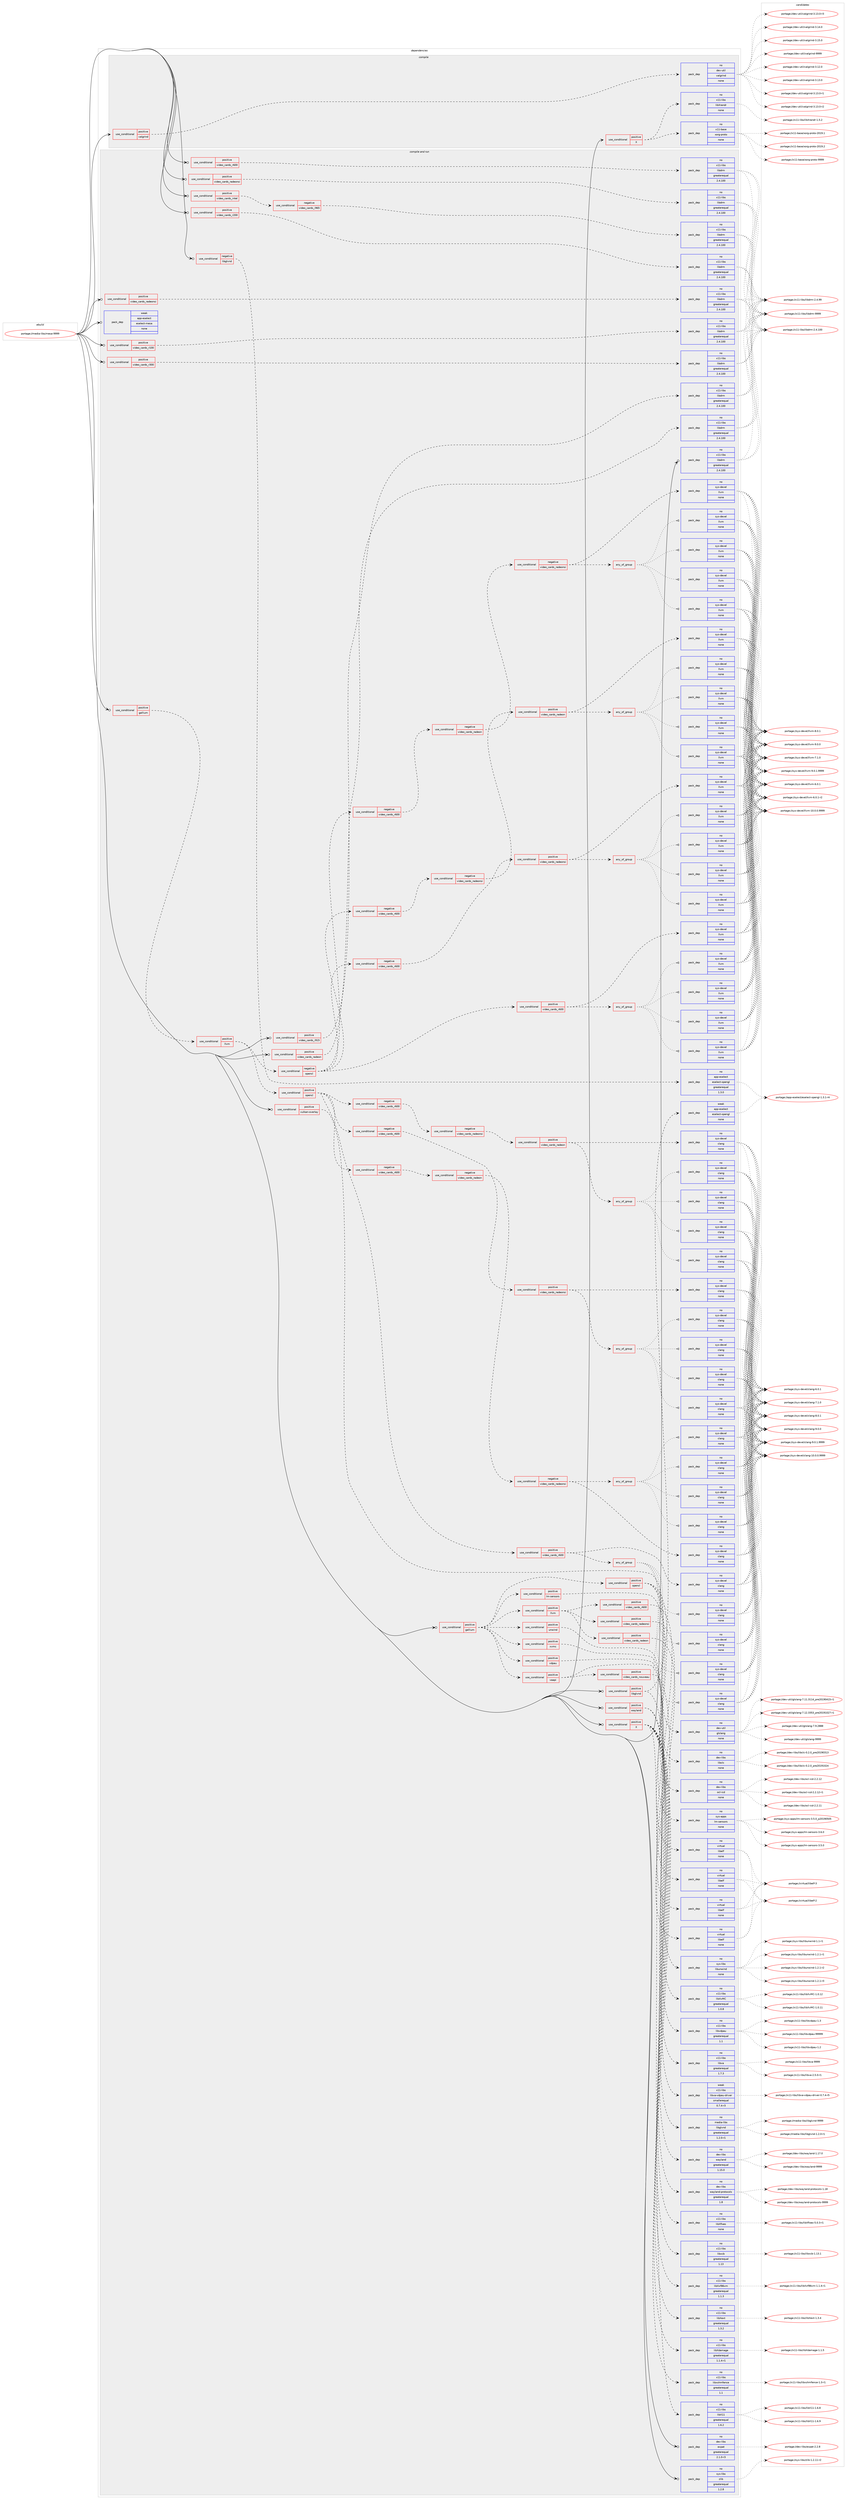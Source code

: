 digraph prolog {

# *************
# Graph options
# *************

newrank=true;
concentrate=true;
compound=true;
graph [rankdir=LR,fontname=Helvetica,fontsize=10,ranksep=1.5];#, ranksep=2.5, nodesep=0.2];
edge  [arrowhead=vee];
node  [fontname=Helvetica,fontsize=10];

# **********
# The ebuild
# **********

subgraph cluster_leftcol {
color=gray;
rank=same;
label=<<i>ebuild</i>>;
id [label="portage://media-libs/mesa-9999", color=red, width=4, href="../media-libs/mesa-9999.svg"];
}

# ****************
# The dependencies
# ****************

subgraph cluster_midcol {
color=gray;
label=<<i>dependencies</i>>;
subgraph cluster_compile {
fillcolor="#eeeeee";
style=filled;
label=<<i>compile</i>>;
subgraph cond80622 {
dependency322717 [label=<<TABLE BORDER="0" CELLBORDER="1" CELLSPACING="0" CELLPADDING="4"><TR><TD ROWSPAN="3" CELLPADDING="10">use_conditional</TD></TR><TR><TD>positive</TD></TR><TR><TD>X</TD></TR></TABLE>>, shape=none, color=red];
subgraph pack236802 {
dependency322718 [label=<<TABLE BORDER="0" CELLBORDER="1" CELLSPACING="0" CELLPADDING="4" WIDTH="220"><TR><TD ROWSPAN="6" CELLPADDING="30">pack_dep</TD></TR><TR><TD WIDTH="110">no</TD></TR><TR><TD>x11-libs</TD></TR><TR><TD>libXrandr</TD></TR><TR><TD>none</TD></TR><TR><TD></TD></TR></TABLE>>, shape=none, color=blue];
}
dependency322717:e -> dependency322718:w [weight=20,style="dashed",arrowhead="vee"];
subgraph pack236803 {
dependency322719 [label=<<TABLE BORDER="0" CELLBORDER="1" CELLSPACING="0" CELLPADDING="4" WIDTH="220"><TR><TD ROWSPAN="6" CELLPADDING="30">pack_dep</TD></TR><TR><TD WIDTH="110">no</TD></TR><TR><TD>x11-base</TD></TR><TR><TD>xorg-proto</TD></TR><TR><TD>none</TD></TR><TR><TD></TD></TR></TABLE>>, shape=none, color=blue];
}
dependency322717:e -> dependency322719:w [weight=20,style="dashed",arrowhead="vee"];
}
id:e -> dependency322717:w [weight=20,style="solid",arrowhead="vee"];
subgraph cond80623 {
dependency322720 [label=<<TABLE BORDER="0" CELLBORDER="1" CELLSPACING="0" CELLPADDING="4"><TR><TD ROWSPAN="3" CELLPADDING="10">use_conditional</TD></TR><TR><TD>positive</TD></TR><TR><TD>valgrind</TD></TR></TABLE>>, shape=none, color=red];
subgraph pack236804 {
dependency322721 [label=<<TABLE BORDER="0" CELLBORDER="1" CELLSPACING="0" CELLPADDING="4" WIDTH="220"><TR><TD ROWSPAN="6" CELLPADDING="30">pack_dep</TD></TR><TR><TD WIDTH="110">no</TD></TR><TR><TD>dev-util</TD></TR><TR><TD>valgrind</TD></TR><TR><TD>none</TD></TR><TR><TD></TD></TR></TABLE>>, shape=none, color=blue];
}
dependency322720:e -> dependency322721:w [weight=20,style="dashed",arrowhead="vee"];
}
id:e -> dependency322720:w [weight=20,style="solid",arrowhead="vee"];
}
subgraph cluster_compileandrun {
fillcolor="#eeeeee";
style=filled;
label=<<i>compile and run</i>>;
subgraph cond80624 {
dependency322722 [label=<<TABLE BORDER="0" CELLBORDER="1" CELLSPACING="0" CELLPADDING="4"><TR><TD ROWSPAN="3" CELLPADDING="10">use_conditional</TD></TR><TR><TD>negative</TD></TR><TR><TD>libglvnd</TD></TR></TABLE>>, shape=none, color=red];
subgraph pack236805 {
dependency322723 [label=<<TABLE BORDER="0" CELLBORDER="1" CELLSPACING="0" CELLPADDING="4" WIDTH="220"><TR><TD ROWSPAN="6" CELLPADDING="30">pack_dep</TD></TR><TR><TD WIDTH="110">no</TD></TR><TR><TD>app-eselect</TD></TR><TR><TD>eselect-opengl</TD></TR><TR><TD>greaterequal</TD></TR><TR><TD>1.3.0</TD></TR></TABLE>>, shape=none, color=blue];
}
dependency322722:e -> dependency322723:w [weight=20,style="dashed",arrowhead="vee"];
}
id:e -> dependency322722:w [weight=20,style="solid",arrowhead="odotvee"];
subgraph cond80625 {
dependency322724 [label=<<TABLE BORDER="0" CELLBORDER="1" CELLSPACING="0" CELLPADDING="4"><TR><TD ROWSPAN="3" CELLPADDING="10">use_conditional</TD></TR><TR><TD>positive</TD></TR><TR><TD>X</TD></TR></TABLE>>, shape=none, color=red];
subgraph pack236806 {
dependency322725 [label=<<TABLE BORDER="0" CELLBORDER="1" CELLSPACING="0" CELLPADDING="4" WIDTH="220"><TR><TD ROWSPAN="6" CELLPADDING="30">pack_dep</TD></TR><TR><TD WIDTH="110">no</TD></TR><TR><TD>x11-libs</TD></TR><TR><TD>libX11</TD></TR><TR><TD>greaterequal</TD></TR><TR><TD>1.6.2</TD></TR></TABLE>>, shape=none, color=blue];
}
dependency322724:e -> dependency322725:w [weight=20,style="dashed",arrowhead="vee"];
subgraph pack236807 {
dependency322726 [label=<<TABLE BORDER="0" CELLBORDER="1" CELLSPACING="0" CELLPADDING="4" WIDTH="220"><TR><TD ROWSPAN="6" CELLPADDING="30">pack_dep</TD></TR><TR><TD WIDTH="110">no</TD></TR><TR><TD>x11-libs</TD></TR><TR><TD>libxshmfence</TD></TR><TR><TD>greaterequal</TD></TR><TR><TD>1.1</TD></TR></TABLE>>, shape=none, color=blue];
}
dependency322724:e -> dependency322726:w [weight=20,style="dashed",arrowhead="vee"];
subgraph pack236808 {
dependency322727 [label=<<TABLE BORDER="0" CELLBORDER="1" CELLSPACING="0" CELLPADDING="4" WIDTH="220"><TR><TD ROWSPAN="6" CELLPADDING="30">pack_dep</TD></TR><TR><TD WIDTH="110">no</TD></TR><TR><TD>x11-libs</TD></TR><TR><TD>libXdamage</TD></TR><TR><TD>greaterequal</TD></TR><TR><TD>1.1.4-r1</TD></TR></TABLE>>, shape=none, color=blue];
}
dependency322724:e -> dependency322727:w [weight=20,style="dashed",arrowhead="vee"];
subgraph pack236809 {
dependency322728 [label=<<TABLE BORDER="0" CELLBORDER="1" CELLSPACING="0" CELLPADDING="4" WIDTH="220"><TR><TD ROWSPAN="6" CELLPADDING="30">pack_dep</TD></TR><TR><TD WIDTH="110">no</TD></TR><TR><TD>x11-libs</TD></TR><TR><TD>libXext</TD></TR><TR><TD>greaterequal</TD></TR><TR><TD>1.3.2</TD></TR></TABLE>>, shape=none, color=blue];
}
dependency322724:e -> dependency322728:w [weight=20,style="dashed",arrowhead="vee"];
subgraph pack236810 {
dependency322729 [label=<<TABLE BORDER="0" CELLBORDER="1" CELLSPACING="0" CELLPADDING="4" WIDTH="220"><TR><TD ROWSPAN="6" CELLPADDING="30">pack_dep</TD></TR><TR><TD WIDTH="110">no</TD></TR><TR><TD>x11-libs</TD></TR><TR><TD>libXxf86vm</TD></TR><TR><TD>greaterequal</TD></TR><TR><TD>1.1.3</TD></TR></TABLE>>, shape=none, color=blue];
}
dependency322724:e -> dependency322729:w [weight=20,style="dashed",arrowhead="vee"];
subgraph pack236811 {
dependency322730 [label=<<TABLE BORDER="0" CELLBORDER="1" CELLSPACING="0" CELLPADDING="4" WIDTH="220"><TR><TD ROWSPAN="6" CELLPADDING="30">pack_dep</TD></TR><TR><TD WIDTH="110">no</TD></TR><TR><TD>x11-libs</TD></TR><TR><TD>libxcb</TD></TR><TR><TD>greaterequal</TD></TR><TR><TD>1.13</TD></TR></TABLE>>, shape=none, color=blue];
}
dependency322724:e -> dependency322730:w [weight=20,style="dashed",arrowhead="vee"];
subgraph pack236812 {
dependency322731 [label=<<TABLE BORDER="0" CELLBORDER="1" CELLSPACING="0" CELLPADDING="4" WIDTH="220"><TR><TD ROWSPAN="6" CELLPADDING="30">pack_dep</TD></TR><TR><TD WIDTH="110">no</TD></TR><TR><TD>x11-libs</TD></TR><TR><TD>libXfixes</TD></TR><TR><TD>none</TD></TR><TR><TD></TD></TR></TABLE>>, shape=none, color=blue];
}
dependency322724:e -> dependency322731:w [weight=20,style="dashed",arrowhead="vee"];
}
id:e -> dependency322724:w [weight=20,style="solid",arrowhead="odotvee"];
subgraph cond80626 {
dependency322732 [label=<<TABLE BORDER="0" CELLBORDER="1" CELLSPACING="0" CELLPADDING="4"><TR><TD ROWSPAN="3" CELLPADDING="10">use_conditional</TD></TR><TR><TD>positive</TD></TR><TR><TD>gallium</TD></TR></TABLE>>, shape=none, color=red];
subgraph cond80627 {
dependency322733 [label=<<TABLE BORDER="0" CELLBORDER="1" CELLSPACING="0" CELLPADDING="4"><TR><TD ROWSPAN="3" CELLPADDING="10">use_conditional</TD></TR><TR><TD>positive</TD></TR><TR><TD>llvm</TD></TR></TABLE>>, shape=none, color=red];
subgraph cond80628 {
dependency322734 [label=<<TABLE BORDER="0" CELLBORDER="1" CELLSPACING="0" CELLPADDING="4"><TR><TD ROWSPAN="3" CELLPADDING="10">use_conditional</TD></TR><TR><TD>positive</TD></TR><TR><TD>opencl</TD></TR></TABLE>>, shape=none, color=red];
subgraph cond80629 {
dependency322735 [label=<<TABLE BORDER="0" CELLBORDER="1" CELLSPACING="0" CELLPADDING="4"><TR><TD ROWSPAN="3" CELLPADDING="10">use_conditional</TD></TR><TR><TD>positive</TD></TR><TR><TD>video_cards_r600</TD></TR></TABLE>>, shape=none, color=red];
subgraph any5160 {
dependency322736 [label=<<TABLE BORDER="0" CELLBORDER="1" CELLSPACING="0" CELLPADDING="4"><TR><TD CELLPADDING="10">any_of_group</TD></TR></TABLE>>, shape=none, color=red];subgraph pack236813 {
dependency322737 [label=<<TABLE BORDER="0" CELLBORDER="1" CELLSPACING="0" CELLPADDING="4" WIDTH="220"><TR><TD ROWSPAN="6" CELLPADDING="30">pack_dep</TD></TR><TR><TD WIDTH="110">no</TD></TR><TR><TD>sys-devel</TD></TR><TR><TD>clang</TD></TR><TR><TD>none</TD></TR><TR><TD></TD></TR></TABLE>>, shape=none, color=blue];
}
dependency322736:e -> dependency322737:w [weight=20,style="dotted",arrowhead="oinv"];
subgraph pack236814 {
dependency322738 [label=<<TABLE BORDER="0" CELLBORDER="1" CELLSPACING="0" CELLPADDING="4" WIDTH="220"><TR><TD ROWSPAN="6" CELLPADDING="30">pack_dep</TD></TR><TR><TD WIDTH="110">no</TD></TR><TR><TD>sys-devel</TD></TR><TR><TD>clang</TD></TR><TR><TD>none</TD></TR><TR><TD></TD></TR></TABLE>>, shape=none, color=blue];
}
dependency322736:e -> dependency322738:w [weight=20,style="dotted",arrowhead="oinv"];
subgraph pack236815 {
dependency322739 [label=<<TABLE BORDER="0" CELLBORDER="1" CELLSPACING="0" CELLPADDING="4" WIDTH="220"><TR><TD ROWSPAN="6" CELLPADDING="30">pack_dep</TD></TR><TR><TD WIDTH="110">no</TD></TR><TR><TD>sys-devel</TD></TR><TR><TD>clang</TD></TR><TR><TD>none</TD></TR><TR><TD></TD></TR></TABLE>>, shape=none, color=blue];
}
dependency322736:e -> dependency322739:w [weight=20,style="dotted",arrowhead="oinv"];
subgraph pack236816 {
dependency322740 [label=<<TABLE BORDER="0" CELLBORDER="1" CELLSPACING="0" CELLPADDING="4" WIDTH="220"><TR><TD ROWSPAN="6" CELLPADDING="30">pack_dep</TD></TR><TR><TD WIDTH="110">no</TD></TR><TR><TD>sys-devel</TD></TR><TR><TD>clang</TD></TR><TR><TD>none</TD></TR><TR><TD></TD></TR></TABLE>>, shape=none, color=blue];
}
dependency322736:e -> dependency322740:w [weight=20,style="dotted",arrowhead="oinv"];
}
dependency322735:e -> dependency322736:w [weight=20,style="dashed",arrowhead="vee"];
subgraph pack236817 {
dependency322741 [label=<<TABLE BORDER="0" CELLBORDER="1" CELLSPACING="0" CELLPADDING="4" WIDTH="220"><TR><TD ROWSPAN="6" CELLPADDING="30">pack_dep</TD></TR><TR><TD WIDTH="110">no</TD></TR><TR><TD>sys-devel</TD></TR><TR><TD>clang</TD></TR><TR><TD>none</TD></TR><TR><TD></TD></TR></TABLE>>, shape=none, color=blue];
}
dependency322735:e -> dependency322741:w [weight=20,style="dashed",arrowhead="vee"];
}
dependency322734:e -> dependency322735:w [weight=20,style="dashed",arrowhead="vee"];
subgraph cond80630 {
dependency322742 [label=<<TABLE BORDER="0" CELLBORDER="1" CELLSPACING="0" CELLPADDING="4"><TR><TD ROWSPAN="3" CELLPADDING="10">use_conditional</TD></TR><TR><TD>negative</TD></TR><TR><TD>video_cards_r600</TD></TR></TABLE>>, shape=none, color=red];
subgraph cond80631 {
dependency322743 [label=<<TABLE BORDER="0" CELLBORDER="1" CELLSPACING="0" CELLPADDING="4"><TR><TD ROWSPAN="3" CELLPADDING="10">use_conditional</TD></TR><TR><TD>positive</TD></TR><TR><TD>video_cards_radeonsi</TD></TR></TABLE>>, shape=none, color=red];
subgraph any5161 {
dependency322744 [label=<<TABLE BORDER="0" CELLBORDER="1" CELLSPACING="0" CELLPADDING="4"><TR><TD CELLPADDING="10">any_of_group</TD></TR></TABLE>>, shape=none, color=red];subgraph pack236818 {
dependency322745 [label=<<TABLE BORDER="0" CELLBORDER="1" CELLSPACING="0" CELLPADDING="4" WIDTH="220"><TR><TD ROWSPAN="6" CELLPADDING="30">pack_dep</TD></TR><TR><TD WIDTH="110">no</TD></TR><TR><TD>sys-devel</TD></TR><TR><TD>clang</TD></TR><TR><TD>none</TD></TR><TR><TD></TD></TR></TABLE>>, shape=none, color=blue];
}
dependency322744:e -> dependency322745:w [weight=20,style="dotted",arrowhead="oinv"];
subgraph pack236819 {
dependency322746 [label=<<TABLE BORDER="0" CELLBORDER="1" CELLSPACING="0" CELLPADDING="4" WIDTH="220"><TR><TD ROWSPAN="6" CELLPADDING="30">pack_dep</TD></TR><TR><TD WIDTH="110">no</TD></TR><TR><TD>sys-devel</TD></TR><TR><TD>clang</TD></TR><TR><TD>none</TD></TR><TR><TD></TD></TR></TABLE>>, shape=none, color=blue];
}
dependency322744:e -> dependency322746:w [weight=20,style="dotted",arrowhead="oinv"];
subgraph pack236820 {
dependency322747 [label=<<TABLE BORDER="0" CELLBORDER="1" CELLSPACING="0" CELLPADDING="4" WIDTH="220"><TR><TD ROWSPAN="6" CELLPADDING="30">pack_dep</TD></TR><TR><TD WIDTH="110">no</TD></TR><TR><TD>sys-devel</TD></TR><TR><TD>clang</TD></TR><TR><TD>none</TD></TR><TR><TD></TD></TR></TABLE>>, shape=none, color=blue];
}
dependency322744:e -> dependency322747:w [weight=20,style="dotted",arrowhead="oinv"];
subgraph pack236821 {
dependency322748 [label=<<TABLE BORDER="0" CELLBORDER="1" CELLSPACING="0" CELLPADDING="4" WIDTH="220"><TR><TD ROWSPAN="6" CELLPADDING="30">pack_dep</TD></TR><TR><TD WIDTH="110">no</TD></TR><TR><TD>sys-devel</TD></TR><TR><TD>clang</TD></TR><TR><TD>none</TD></TR><TR><TD></TD></TR></TABLE>>, shape=none, color=blue];
}
dependency322744:e -> dependency322748:w [weight=20,style="dotted",arrowhead="oinv"];
}
dependency322743:e -> dependency322744:w [weight=20,style="dashed",arrowhead="vee"];
subgraph pack236822 {
dependency322749 [label=<<TABLE BORDER="0" CELLBORDER="1" CELLSPACING="0" CELLPADDING="4" WIDTH="220"><TR><TD ROWSPAN="6" CELLPADDING="30">pack_dep</TD></TR><TR><TD WIDTH="110">no</TD></TR><TR><TD>sys-devel</TD></TR><TR><TD>clang</TD></TR><TR><TD>none</TD></TR><TR><TD></TD></TR></TABLE>>, shape=none, color=blue];
}
dependency322743:e -> dependency322749:w [weight=20,style="dashed",arrowhead="vee"];
}
dependency322742:e -> dependency322743:w [weight=20,style="dashed",arrowhead="vee"];
}
dependency322734:e -> dependency322742:w [weight=20,style="dashed",arrowhead="vee"];
subgraph cond80632 {
dependency322750 [label=<<TABLE BORDER="0" CELLBORDER="1" CELLSPACING="0" CELLPADDING="4"><TR><TD ROWSPAN="3" CELLPADDING="10">use_conditional</TD></TR><TR><TD>negative</TD></TR><TR><TD>video_cards_r600</TD></TR></TABLE>>, shape=none, color=red];
subgraph cond80633 {
dependency322751 [label=<<TABLE BORDER="0" CELLBORDER="1" CELLSPACING="0" CELLPADDING="4"><TR><TD ROWSPAN="3" CELLPADDING="10">use_conditional</TD></TR><TR><TD>negative</TD></TR><TR><TD>video_cards_radeonsi</TD></TR></TABLE>>, shape=none, color=red];
subgraph cond80634 {
dependency322752 [label=<<TABLE BORDER="0" CELLBORDER="1" CELLSPACING="0" CELLPADDING="4"><TR><TD ROWSPAN="3" CELLPADDING="10">use_conditional</TD></TR><TR><TD>positive</TD></TR><TR><TD>video_cards_radeon</TD></TR></TABLE>>, shape=none, color=red];
subgraph any5162 {
dependency322753 [label=<<TABLE BORDER="0" CELLBORDER="1" CELLSPACING="0" CELLPADDING="4"><TR><TD CELLPADDING="10">any_of_group</TD></TR></TABLE>>, shape=none, color=red];subgraph pack236823 {
dependency322754 [label=<<TABLE BORDER="0" CELLBORDER="1" CELLSPACING="0" CELLPADDING="4" WIDTH="220"><TR><TD ROWSPAN="6" CELLPADDING="30">pack_dep</TD></TR><TR><TD WIDTH="110">no</TD></TR><TR><TD>sys-devel</TD></TR><TR><TD>clang</TD></TR><TR><TD>none</TD></TR><TR><TD></TD></TR></TABLE>>, shape=none, color=blue];
}
dependency322753:e -> dependency322754:w [weight=20,style="dotted",arrowhead="oinv"];
subgraph pack236824 {
dependency322755 [label=<<TABLE BORDER="0" CELLBORDER="1" CELLSPACING="0" CELLPADDING="4" WIDTH="220"><TR><TD ROWSPAN="6" CELLPADDING="30">pack_dep</TD></TR><TR><TD WIDTH="110">no</TD></TR><TR><TD>sys-devel</TD></TR><TR><TD>clang</TD></TR><TR><TD>none</TD></TR><TR><TD></TD></TR></TABLE>>, shape=none, color=blue];
}
dependency322753:e -> dependency322755:w [weight=20,style="dotted",arrowhead="oinv"];
subgraph pack236825 {
dependency322756 [label=<<TABLE BORDER="0" CELLBORDER="1" CELLSPACING="0" CELLPADDING="4" WIDTH="220"><TR><TD ROWSPAN="6" CELLPADDING="30">pack_dep</TD></TR><TR><TD WIDTH="110">no</TD></TR><TR><TD>sys-devel</TD></TR><TR><TD>clang</TD></TR><TR><TD>none</TD></TR><TR><TD></TD></TR></TABLE>>, shape=none, color=blue];
}
dependency322753:e -> dependency322756:w [weight=20,style="dotted",arrowhead="oinv"];
subgraph pack236826 {
dependency322757 [label=<<TABLE BORDER="0" CELLBORDER="1" CELLSPACING="0" CELLPADDING="4" WIDTH="220"><TR><TD ROWSPAN="6" CELLPADDING="30">pack_dep</TD></TR><TR><TD WIDTH="110">no</TD></TR><TR><TD>sys-devel</TD></TR><TR><TD>clang</TD></TR><TR><TD>none</TD></TR><TR><TD></TD></TR></TABLE>>, shape=none, color=blue];
}
dependency322753:e -> dependency322757:w [weight=20,style="dotted",arrowhead="oinv"];
}
dependency322752:e -> dependency322753:w [weight=20,style="dashed",arrowhead="vee"];
subgraph pack236827 {
dependency322758 [label=<<TABLE BORDER="0" CELLBORDER="1" CELLSPACING="0" CELLPADDING="4" WIDTH="220"><TR><TD ROWSPAN="6" CELLPADDING="30">pack_dep</TD></TR><TR><TD WIDTH="110">no</TD></TR><TR><TD>sys-devel</TD></TR><TR><TD>clang</TD></TR><TR><TD>none</TD></TR><TR><TD></TD></TR></TABLE>>, shape=none, color=blue];
}
dependency322752:e -> dependency322758:w [weight=20,style="dashed",arrowhead="vee"];
}
dependency322751:e -> dependency322752:w [weight=20,style="dashed",arrowhead="vee"];
}
dependency322750:e -> dependency322751:w [weight=20,style="dashed",arrowhead="vee"];
}
dependency322734:e -> dependency322750:w [weight=20,style="dashed",arrowhead="vee"];
subgraph cond80635 {
dependency322759 [label=<<TABLE BORDER="0" CELLBORDER="1" CELLSPACING="0" CELLPADDING="4"><TR><TD ROWSPAN="3" CELLPADDING="10">use_conditional</TD></TR><TR><TD>negative</TD></TR><TR><TD>video_cards_r600</TD></TR></TABLE>>, shape=none, color=red];
subgraph cond80636 {
dependency322760 [label=<<TABLE BORDER="0" CELLBORDER="1" CELLSPACING="0" CELLPADDING="4"><TR><TD ROWSPAN="3" CELLPADDING="10">use_conditional</TD></TR><TR><TD>negative</TD></TR><TR><TD>video_cards_radeon</TD></TR></TABLE>>, shape=none, color=red];
subgraph cond80637 {
dependency322761 [label=<<TABLE BORDER="0" CELLBORDER="1" CELLSPACING="0" CELLPADDING="4"><TR><TD ROWSPAN="3" CELLPADDING="10">use_conditional</TD></TR><TR><TD>negative</TD></TR><TR><TD>video_cards_radeonsi</TD></TR></TABLE>>, shape=none, color=red];
subgraph any5163 {
dependency322762 [label=<<TABLE BORDER="0" CELLBORDER="1" CELLSPACING="0" CELLPADDING="4"><TR><TD CELLPADDING="10">any_of_group</TD></TR></TABLE>>, shape=none, color=red];subgraph pack236828 {
dependency322763 [label=<<TABLE BORDER="0" CELLBORDER="1" CELLSPACING="0" CELLPADDING="4" WIDTH="220"><TR><TD ROWSPAN="6" CELLPADDING="30">pack_dep</TD></TR><TR><TD WIDTH="110">no</TD></TR><TR><TD>sys-devel</TD></TR><TR><TD>clang</TD></TR><TR><TD>none</TD></TR><TR><TD></TD></TR></TABLE>>, shape=none, color=blue];
}
dependency322762:e -> dependency322763:w [weight=20,style="dotted",arrowhead="oinv"];
subgraph pack236829 {
dependency322764 [label=<<TABLE BORDER="0" CELLBORDER="1" CELLSPACING="0" CELLPADDING="4" WIDTH="220"><TR><TD ROWSPAN="6" CELLPADDING="30">pack_dep</TD></TR><TR><TD WIDTH="110">no</TD></TR><TR><TD>sys-devel</TD></TR><TR><TD>clang</TD></TR><TR><TD>none</TD></TR><TR><TD></TD></TR></TABLE>>, shape=none, color=blue];
}
dependency322762:e -> dependency322764:w [weight=20,style="dotted",arrowhead="oinv"];
subgraph pack236830 {
dependency322765 [label=<<TABLE BORDER="0" CELLBORDER="1" CELLSPACING="0" CELLPADDING="4" WIDTH="220"><TR><TD ROWSPAN="6" CELLPADDING="30">pack_dep</TD></TR><TR><TD WIDTH="110">no</TD></TR><TR><TD>sys-devel</TD></TR><TR><TD>clang</TD></TR><TR><TD>none</TD></TR><TR><TD></TD></TR></TABLE>>, shape=none, color=blue];
}
dependency322762:e -> dependency322765:w [weight=20,style="dotted",arrowhead="oinv"];
subgraph pack236831 {
dependency322766 [label=<<TABLE BORDER="0" CELLBORDER="1" CELLSPACING="0" CELLPADDING="4" WIDTH="220"><TR><TD ROWSPAN="6" CELLPADDING="30">pack_dep</TD></TR><TR><TD WIDTH="110">no</TD></TR><TR><TD>sys-devel</TD></TR><TR><TD>clang</TD></TR><TR><TD>none</TD></TR><TR><TD></TD></TR></TABLE>>, shape=none, color=blue];
}
dependency322762:e -> dependency322766:w [weight=20,style="dotted",arrowhead="oinv"];
}
dependency322761:e -> dependency322762:w [weight=20,style="dashed",arrowhead="vee"];
subgraph pack236832 {
dependency322767 [label=<<TABLE BORDER="0" CELLBORDER="1" CELLSPACING="0" CELLPADDING="4" WIDTH="220"><TR><TD ROWSPAN="6" CELLPADDING="30">pack_dep</TD></TR><TR><TD WIDTH="110">no</TD></TR><TR><TD>sys-devel</TD></TR><TR><TD>clang</TD></TR><TR><TD>none</TD></TR><TR><TD></TD></TR></TABLE>>, shape=none, color=blue];
}
dependency322761:e -> dependency322767:w [weight=20,style="dashed",arrowhead="vee"];
}
dependency322760:e -> dependency322761:w [weight=20,style="dashed",arrowhead="vee"];
}
dependency322759:e -> dependency322760:w [weight=20,style="dashed",arrowhead="vee"];
}
dependency322734:e -> dependency322759:w [weight=20,style="dashed",arrowhead="vee"];
}
dependency322733:e -> dependency322734:w [weight=20,style="dashed",arrowhead="vee"];
subgraph cond80638 {
dependency322768 [label=<<TABLE BORDER="0" CELLBORDER="1" CELLSPACING="0" CELLPADDING="4"><TR><TD ROWSPAN="3" CELLPADDING="10">use_conditional</TD></TR><TR><TD>negative</TD></TR><TR><TD>opencl</TD></TR></TABLE>>, shape=none, color=red];
subgraph cond80639 {
dependency322769 [label=<<TABLE BORDER="0" CELLBORDER="1" CELLSPACING="0" CELLPADDING="4"><TR><TD ROWSPAN="3" CELLPADDING="10">use_conditional</TD></TR><TR><TD>positive</TD></TR><TR><TD>video_cards_r600</TD></TR></TABLE>>, shape=none, color=red];
subgraph any5164 {
dependency322770 [label=<<TABLE BORDER="0" CELLBORDER="1" CELLSPACING="0" CELLPADDING="4"><TR><TD CELLPADDING="10">any_of_group</TD></TR></TABLE>>, shape=none, color=red];subgraph pack236833 {
dependency322771 [label=<<TABLE BORDER="0" CELLBORDER="1" CELLSPACING="0" CELLPADDING="4" WIDTH="220"><TR><TD ROWSPAN="6" CELLPADDING="30">pack_dep</TD></TR><TR><TD WIDTH="110">no</TD></TR><TR><TD>sys-devel</TD></TR><TR><TD>llvm</TD></TR><TR><TD>none</TD></TR><TR><TD></TD></TR></TABLE>>, shape=none, color=blue];
}
dependency322770:e -> dependency322771:w [weight=20,style="dotted",arrowhead="oinv"];
subgraph pack236834 {
dependency322772 [label=<<TABLE BORDER="0" CELLBORDER="1" CELLSPACING="0" CELLPADDING="4" WIDTH="220"><TR><TD ROWSPAN="6" CELLPADDING="30">pack_dep</TD></TR><TR><TD WIDTH="110">no</TD></TR><TR><TD>sys-devel</TD></TR><TR><TD>llvm</TD></TR><TR><TD>none</TD></TR><TR><TD></TD></TR></TABLE>>, shape=none, color=blue];
}
dependency322770:e -> dependency322772:w [weight=20,style="dotted",arrowhead="oinv"];
subgraph pack236835 {
dependency322773 [label=<<TABLE BORDER="0" CELLBORDER="1" CELLSPACING="0" CELLPADDING="4" WIDTH="220"><TR><TD ROWSPAN="6" CELLPADDING="30">pack_dep</TD></TR><TR><TD WIDTH="110">no</TD></TR><TR><TD>sys-devel</TD></TR><TR><TD>llvm</TD></TR><TR><TD>none</TD></TR><TR><TD></TD></TR></TABLE>>, shape=none, color=blue];
}
dependency322770:e -> dependency322773:w [weight=20,style="dotted",arrowhead="oinv"];
subgraph pack236836 {
dependency322774 [label=<<TABLE BORDER="0" CELLBORDER="1" CELLSPACING="0" CELLPADDING="4" WIDTH="220"><TR><TD ROWSPAN="6" CELLPADDING="30">pack_dep</TD></TR><TR><TD WIDTH="110">no</TD></TR><TR><TD>sys-devel</TD></TR><TR><TD>llvm</TD></TR><TR><TD>none</TD></TR><TR><TD></TD></TR></TABLE>>, shape=none, color=blue];
}
dependency322770:e -> dependency322774:w [weight=20,style="dotted",arrowhead="oinv"];
}
dependency322769:e -> dependency322770:w [weight=20,style="dashed",arrowhead="vee"];
subgraph pack236837 {
dependency322775 [label=<<TABLE BORDER="0" CELLBORDER="1" CELLSPACING="0" CELLPADDING="4" WIDTH="220"><TR><TD ROWSPAN="6" CELLPADDING="30">pack_dep</TD></TR><TR><TD WIDTH="110">no</TD></TR><TR><TD>sys-devel</TD></TR><TR><TD>llvm</TD></TR><TR><TD>none</TD></TR><TR><TD></TD></TR></TABLE>>, shape=none, color=blue];
}
dependency322769:e -> dependency322775:w [weight=20,style="dashed",arrowhead="vee"];
}
dependency322768:e -> dependency322769:w [weight=20,style="dashed",arrowhead="vee"];
subgraph cond80640 {
dependency322776 [label=<<TABLE BORDER="0" CELLBORDER="1" CELLSPACING="0" CELLPADDING="4"><TR><TD ROWSPAN="3" CELLPADDING="10">use_conditional</TD></TR><TR><TD>negative</TD></TR><TR><TD>video_cards_r600</TD></TR></TABLE>>, shape=none, color=red];
subgraph cond80641 {
dependency322777 [label=<<TABLE BORDER="0" CELLBORDER="1" CELLSPACING="0" CELLPADDING="4"><TR><TD ROWSPAN="3" CELLPADDING="10">use_conditional</TD></TR><TR><TD>positive</TD></TR><TR><TD>video_cards_radeonsi</TD></TR></TABLE>>, shape=none, color=red];
subgraph any5165 {
dependency322778 [label=<<TABLE BORDER="0" CELLBORDER="1" CELLSPACING="0" CELLPADDING="4"><TR><TD CELLPADDING="10">any_of_group</TD></TR></TABLE>>, shape=none, color=red];subgraph pack236838 {
dependency322779 [label=<<TABLE BORDER="0" CELLBORDER="1" CELLSPACING="0" CELLPADDING="4" WIDTH="220"><TR><TD ROWSPAN="6" CELLPADDING="30">pack_dep</TD></TR><TR><TD WIDTH="110">no</TD></TR><TR><TD>sys-devel</TD></TR><TR><TD>llvm</TD></TR><TR><TD>none</TD></TR><TR><TD></TD></TR></TABLE>>, shape=none, color=blue];
}
dependency322778:e -> dependency322779:w [weight=20,style="dotted",arrowhead="oinv"];
subgraph pack236839 {
dependency322780 [label=<<TABLE BORDER="0" CELLBORDER="1" CELLSPACING="0" CELLPADDING="4" WIDTH="220"><TR><TD ROWSPAN="6" CELLPADDING="30">pack_dep</TD></TR><TR><TD WIDTH="110">no</TD></TR><TR><TD>sys-devel</TD></TR><TR><TD>llvm</TD></TR><TR><TD>none</TD></TR><TR><TD></TD></TR></TABLE>>, shape=none, color=blue];
}
dependency322778:e -> dependency322780:w [weight=20,style="dotted",arrowhead="oinv"];
subgraph pack236840 {
dependency322781 [label=<<TABLE BORDER="0" CELLBORDER="1" CELLSPACING="0" CELLPADDING="4" WIDTH="220"><TR><TD ROWSPAN="6" CELLPADDING="30">pack_dep</TD></TR><TR><TD WIDTH="110">no</TD></TR><TR><TD>sys-devel</TD></TR><TR><TD>llvm</TD></TR><TR><TD>none</TD></TR><TR><TD></TD></TR></TABLE>>, shape=none, color=blue];
}
dependency322778:e -> dependency322781:w [weight=20,style="dotted",arrowhead="oinv"];
subgraph pack236841 {
dependency322782 [label=<<TABLE BORDER="0" CELLBORDER="1" CELLSPACING="0" CELLPADDING="4" WIDTH="220"><TR><TD ROWSPAN="6" CELLPADDING="30">pack_dep</TD></TR><TR><TD WIDTH="110">no</TD></TR><TR><TD>sys-devel</TD></TR><TR><TD>llvm</TD></TR><TR><TD>none</TD></TR><TR><TD></TD></TR></TABLE>>, shape=none, color=blue];
}
dependency322778:e -> dependency322782:w [weight=20,style="dotted",arrowhead="oinv"];
}
dependency322777:e -> dependency322778:w [weight=20,style="dashed",arrowhead="vee"];
subgraph pack236842 {
dependency322783 [label=<<TABLE BORDER="0" CELLBORDER="1" CELLSPACING="0" CELLPADDING="4" WIDTH="220"><TR><TD ROWSPAN="6" CELLPADDING="30">pack_dep</TD></TR><TR><TD WIDTH="110">no</TD></TR><TR><TD>sys-devel</TD></TR><TR><TD>llvm</TD></TR><TR><TD>none</TD></TR><TR><TD></TD></TR></TABLE>>, shape=none, color=blue];
}
dependency322777:e -> dependency322783:w [weight=20,style="dashed",arrowhead="vee"];
}
dependency322776:e -> dependency322777:w [weight=20,style="dashed",arrowhead="vee"];
}
dependency322768:e -> dependency322776:w [weight=20,style="dashed",arrowhead="vee"];
subgraph cond80642 {
dependency322784 [label=<<TABLE BORDER="0" CELLBORDER="1" CELLSPACING="0" CELLPADDING="4"><TR><TD ROWSPAN="3" CELLPADDING="10">use_conditional</TD></TR><TR><TD>negative</TD></TR><TR><TD>video_cards_r600</TD></TR></TABLE>>, shape=none, color=red];
subgraph cond80643 {
dependency322785 [label=<<TABLE BORDER="0" CELLBORDER="1" CELLSPACING="0" CELLPADDING="4"><TR><TD ROWSPAN="3" CELLPADDING="10">use_conditional</TD></TR><TR><TD>negative</TD></TR><TR><TD>video_cards_radeonsi</TD></TR></TABLE>>, shape=none, color=red];
subgraph cond80644 {
dependency322786 [label=<<TABLE BORDER="0" CELLBORDER="1" CELLSPACING="0" CELLPADDING="4"><TR><TD ROWSPAN="3" CELLPADDING="10">use_conditional</TD></TR><TR><TD>positive</TD></TR><TR><TD>video_cards_radeon</TD></TR></TABLE>>, shape=none, color=red];
subgraph any5166 {
dependency322787 [label=<<TABLE BORDER="0" CELLBORDER="1" CELLSPACING="0" CELLPADDING="4"><TR><TD CELLPADDING="10">any_of_group</TD></TR></TABLE>>, shape=none, color=red];subgraph pack236843 {
dependency322788 [label=<<TABLE BORDER="0" CELLBORDER="1" CELLSPACING="0" CELLPADDING="4" WIDTH="220"><TR><TD ROWSPAN="6" CELLPADDING="30">pack_dep</TD></TR><TR><TD WIDTH="110">no</TD></TR><TR><TD>sys-devel</TD></TR><TR><TD>llvm</TD></TR><TR><TD>none</TD></TR><TR><TD></TD></TR></TABLE>>, shape=none, color=blue];
}
dependency322787:e -> dependency322788:w [weight=20,style="dotted",arrowhead="oinv"];
subgraph pack236844 {
dependency322789 [label=<<TABLE BORDER="0" CELLBORDER="1" CELLSPACING="0" CELLPADDING="4" WIDTH="220"><TR><TD ROWSPAN="6" CELLPADDING="30">pack_dep</TD></TR><TR><TD WIDTH="110">no</TD></TR><TR><TD>sys-devel</TD></TR><TR><TD>llvm</TD></TR><TR><TD>none</TD></TR><TR><TD></TD></TR></TABLE>>, shape=none, color=blue];
}
dependency322787:e -> dependency322789:w [weight=20,style="dotted",arrowhead="oinv"];
subgraph pack236845 {
dependency322790 [label=<<TABLE BORDER="0" CELLBORDER="1" CELLSPACING="0" CELLPADDING="4" WIDTH="220"><TR><TD ROWSPAN="6" CELLPADDING="30">pack_dep</TD></TR><TR><TD WIDTH="110">no</TD></TR><TR><TD>sys-devel</TD></TR><TR><TD>llvm</TD></TR><TR><TD>none</TD></TR><TR><TD></TD></TR></TABLE>>, shape=none, color=blue];
}
dependency322787:e -> dependency322790:w [weight=20,style="dotted",arrowhead="oinv"];
subgraph pack236846 {
dependency322791 [label=<<TABLE BORDER="0" CELLBORDER="1" CELLSPACING="0" CELLPADDING="4" WIDTH="220"><TR><TD ROWSPAN="6" CELLPADDING="30">pack_dep</TD></TR><TR><TD WIDTH="110">no</TD></TR><TR><TD>sys-devel</TD></TR><TR><TD>llvm</TD></TR><TR><TD>none</TD></TR><TR><TD></TD></TR></TABLE>>, shape=none, color=blue];
}
dependency322787:e -> dependency322791:w [weight=20,style="dotted",arrowhead="oinv"];
}
dependency322786:e -> dependency322787:w [weight=20,style="dashed",arrowhead="vee"];
subgraph pack236847 {
dependency322792 [label=<<TABLE BORDER="0" CELLBORDER="1" CELLSPACING="0" CELLPADDING="4" WIDTH="220"><TR><TD ROWSPAN="6" CELLPADDING="30">pack_dep</TD></TR><TR><TD WIDTH="110">no</TD></TR><TR><TD>sys-devel</TD></TR><TR><TD>llvm</TD></TR><TR><TD>none</TD></TR><TR><TD></TD></TR></TABLE>>, shape=none, color=blue];
}
dependency322786:e -> dependency322792:w [weight=20,style="dashed",arrowhead="vee"];
}
dependency322785:e -> dependency322786:w [weight=20,style="dashed",arrowhead="vee"];
}
dependency322784:e -> dependency322785:w [weight=20,style="dashed",arrowhead="vee"];
}
dependency322768:e -> dependency322784:w [weight=20,style="dashed",arrowhead="vee"];
subgraph cond80645 {
dependency322793 [label=<<TABLE BORDER="0" CELLBORDER="1" CELLSPACING="0" CELLPADDING="4"><TR><TD ROWSPAN="3" CELLPADDING="10">use_conditional</TD></TR><TR><TD>negative</TD></TR><TR><TD>video_cards_r600</TD></TR></TABLE>>, shape=none, color=red];
subgraph cond80646 {
dependency322794 [label=<<TABLE BORDER="0" CELLBORDER="1" CELLSPACING="0" CELLPADDING="4"><TR><TD ROWSPAN="3" CELLPADDING="10">use_conditional</TD></TR><TR><TD>negative</TD></TR><TR><TD>video_cards_radeon</TD></TR></TABLE>>, shape=none, color=red];
subgraph cond80647 {
dependency322795 [label=<<TABLE BORDER="0" CELLBORDER="1" CELLSPACING="0" CELLPADDING="4"><TR><TD ROWSPAN="3" CELLPADDING="10">use_conditional</TD></TR><TR><TD>negative</TD></TR><TR><TD>video_cards_radeonsi</TD></TR></TABLE>>, shape=none, color=red];
subgraph any5167 {
dependency322796 [label=<<TABLE BORDER="0" CELLBORDER="1" CELLSPACING="0" CELLPADDING="4"><TR><TD CELLPADDING="10">any_of_group</TD></TR></TABLE>>, shape=none, color=red];subgraph pack236848 {
dependency322797 [label=<<TABLE BORDER="0" CELLBORDER="1" CELLSPACING="0" CELLPADDING="4" WIDTH="220"><TR><TD ROWSPAN="6" CELLPADDING="30">pack_dep</TD></TR><TR><TD WIDTH="110">no</TD></TR><TR><TD>sys-devel</TD></TR><TR><TD>llvm</TD></TR><TR><TD>none</TD></TR><TR><TD></TD></TR></TABLE>>, shape=none, color=blue];
}
dependency322796:e -> dependency322797:w [weight=20,style="dotted",arrowhead="oinv"];
subgraph pack236849 {
dependency322798 [label=<<TABLE BORDER="0" CELLBORDER="1" CELLSPACING="0" CELLPADDING="4" WIDTH="220"><TR><TD ROWSPAN="6" CELLPADDING="30">pack_dep</TD></TR><TR><TD WIDTH="110">no</TD></TR><TR><TD>sys-devel</TD></TR><TR><TD>llvm</TD></TR><TR><TD>none</TD></TR><TR><TD></TD></TR></TABLE>>, shape=none, color=blue];
}
dependency322796:e -> dependency322798:w [weight=20,style="dotted",arrowhead="oinv"];
subgraph pack236850 {
dependency322799 [label=<<TABLE BORDER="0" CELLBORDER="1" CELLSPACING="0" CELLPADDING="4" WIDTH="220"><TR><TD ROWSPAN="6" CELLPADDING="30">pack_dep</TD></TR><TR><TD WIDTH="110">no</TD></TR><TR><TD>sys-devel</TD></TR><TR><TD>llvm</TD></TR><TR><TD>none</TD></TR><TR><TD></TD></TR></TABLE>>, shape=none, color=blue];
}
dependency322796:e -> dependency322799:w [weight=20,style="dotted",arrowhead="oinv"];
subgraph pack236851 {
dependency322800 [label=<<TABLE BORDER="0" CELLBORDER="1" CELLSPACING="0" CELLPADDING="4" WIDTH="220"><TR><TD ROWSPAN="6" CELLPADDING="30">pack_dep</TD></TR><TR><TD WIDTH="110">no</TD></TR><TR><TD>sys-devel</TD></TR><TR><TD>llvm</TD></TR><TR><TD>none</TD></TR><TR><TD></TD></TR></TABLE>>, shape=none, color=blue];
}
dependency322796:e -> dependency322800:w [weight=20,style="dotted",arrowhead="oinv"];
}
dependency322795:e -> dependency322796:w [weight=20,style="dashed",arrowhead="vee"];
subgraph pack236852 {
dependency322801 [label=<<TABLE BORDER="0" CELLBORDER="1" CELLSPACING="0" CELLPADDING="4" WIDTH="220"><TR><TD ROWSPAN="6" CELLPADDING="30">pack_dep</TD></TR><TR><TD WIDTH="110">no</TD></TR><TR><TD>sys-devel</TD></TR><TR><TD>llvm</TD></TR><TR><TD>none</TD></TR><TR><TD></TD></TR></TABLE>>, shape=none, color=blue];
}
dependency322795:e -> dependency322801:w [weight=20,style="dashed",arrowhead="vee"];
}
dependency322794:e -> dependency322795:w [weight=20,style="dashed",arrowhead="vee"];
}
dependency322793:e -> dependency322794:w [weight=20,style="dashed",arrowhead="vee"];
}
dependency322768:e -> dependency322793:w [weight=20,style="dashed",arrowhead="vee"];
}
dependency322733:e -> dependency322768:w [weight=20,style="dashed",arrowhead="vee"];
}
dependency322732:e -> dependency322733:w [weight=20,style="dashed",arrowhead="vee"];
}
id:e -> dependency322732:w [weight=20,style="solid",arrowhead="odotvee"];
subgraph cond80648 {
dependency322802 [label=<<TABLE BORDER="0" CELLBORDER="1" CELLSPACING="0" CELLPADDING="4"><TR><TD ROWSPAN="3" CELLPADDING="10">use_conditional</TD></TR><TR><TD>positive</TD></TR><TR><TD>gallium</TD></TR></TABLE>>, shape=none, color=red];
subgraph cond80649 {
dependency322803 [label=<<TABLE BORDER="0" CELLBORDER="1" CELLSPACING="0" CELLPADDING="4"><TR><TD ROWSPAN="3" CELLPADDING="10">use_conditional</TD></TR><TR><TD>positive</TD></TR><TR><TD>unwind</TD></TR></TABLE>>, shape=none, color=red];
subgraph pack236853 {
dependency322804 [label=<<TABLE BORDER="0" CELLBORDER="1" CELLSPACING="0" CELLPADDING="4" WIDTH="220"><TR><TD ROWSPAN="6" CELLPADDING="30">pack_dep</TD></TR><TR><TD WIDTH="110">no</TD></TR><TR><TD>sys-libs</TD></TR><TR><TD>libunwind</TD></TR><TR><TD>none</TD></TR><TR><TD></TD></TR></TABLE>>, shape=none, color=blue];
}
dependency322803:e -> dependency322804:w [weight=20,style="dashed",arrowhead="vee"];
}
dependency322802:e -> dependency322803:w [weight=20,style="dashed",arrowhead="vee"];
subgraph cond80650 {
dependency322805 [label=<<TABLE BORDER="0" CELLBORDER="1" CELLSPACING="0" CELLPADDING="4"><TR><TD ROWSPAN="3" CELLPADDING="10">use_conditional</TD></TR><TR><TD>positive</TD></TR><TR><TD>llvm</TD></TR></TABLE>>, shape=none, color=red];
subgraph cond80651 {
dependency322806 [label=<<TABLE BORDER="0" CELLBORDER="1" CELLSPACING="0" CELLPADDING="4"><TR><TD ROWSPAN="3" CELLPADDING="10">use_conditional</TD></TR><TR><TD>positive</TD></TR><TR><TD>video_cards_radeonsi</TD></TR></TABLE>>, shape=none, color=red];
subgraph pack236854 {
dependency322807 [label=<<TABLE BORDER="0" CELLBORDER="1" CELLSPACING="0" CELLPADDING="4" WIDTH="220"><TR><TD ROWSPAN="6" CELLPADDING="30">pack_dep</TD></TR><TR><TD WIDTH="110">no</TD></TR><TR><TD>virtual</TD></TR><TR><TD>libelf</TD></TR><TR><TD>none</TD></TR><TR><TD></TD></TR></TABLE>>, shape=none, color=blue];
}
dependency322806:e -> dependency322807:w [weight=20,style="dashed",arrowhead="vee"];
}
dependency322805:e -> dependency322806:w [weight=20,style="dashed",arrowhead="vee"];
subgraph cond80652 {
dependency322808 [label=<<TABLE BORDER="0" CELLBORDER="1" CELLSPACING="0" CELLPADDING="4"><TR><TD ROWSPAN="3" CELLPADDING="10">use_conditional</TD></TR><TR><TD>positive</TD></TR><TR><TD>video_cards_r600</TD></TR></TABLE>>, shape=none, color=red];
subgraph pack236855 {
dependency322809 [label=<<TABLE BORDER="0" CELLBORDER="1" CELLSPACING="0" CELLPADDING="4" WIDTH="220"><TR><TD ROWSPAN="6" CELLPADDING="30">pack_dep</TD></TR><TR><TD WIDTH="110">no</TD></TR><TR><TD>virtual</TD></TR><TR><TD>libelf</TD></TR><TR><TD>none</TD></TR><TR><TD></TD></TR></TABLE>>, shape=none, color=blue];
}
dependency322808:e -> dependency322809:w [weight=20,style="dashed",arrowhead="vee"];
}
dependency322805:e -> dependency322808:w [weight=20,style="dashed",arrowhead="vee"];
subgraph cond80653 {
dependency322810 [label=<<TABLE BORDER="0" CELLBORDER="1" CELLSPACING="0" CELLPADDING="4"><TR><TD ROWSPAN="3" CELLPADDING="10">use_conditional</TD></TR><TR><TD>positive</TD></TR><TR><TD>video_cards_radeon</TD></TR></TABLE>>, shape=none, color=red];
subgraph pack236856 {
dependency322811 [label=<<TABLE BORDER="0" CELLBORDER="1" CELLSPACING="0" CELLPADDING="4" WIDTH="220"><TR><TD ROWSPAN="6" CELLPADDING="30">pack_dep</TD></TR><TR><TD WIDTH="110">no</TD></TR><TR><TD>virtual</TD></TR><TR><TD>libelf</TD></TR><TR><TD>none</TD></TR><TR><TD></TD></TR></TABLE>>, shape=none, color=blue];
}
dependency322810:e -> dependency322811:w [weight=20,style="dashed",arrowhead="vee"];
}
dependency322805:e -> dependency322810:w [weight=20,style="dashed",arrowhead="vee"];
}
dependency322802:e -> dependency322805:w [weight=20,style="dashed",arrowhead="vee"];
subgraph cond80654 {
dependency322812 [label=<<TABLE BORDER="0" CELLBORDER="1" CELLSPACING="0" CELLPADDING="4"><TR><TD ROWSPAN="3" CELLPADDING="10">use_conditional</TD></TR><TR><TD>positive</TD></TR><TR><TD>lm-sensors</TD></TR></TABLE>>, shape=none, color=red];
subgraph pack236857 {
dependency322813 [label=<<TABLE BORDER="0" CELLBORDER="1" CELLSPACING="0" CELLPADDING="4" WIDTH="220"><TR><TD ROWSPAN="6" CELLPADDING="30">pack_dep</TD></TR><TR><TD WIDTH="110">no</TD></TR><TR><TD>sys-apps</TD></TR><TR><TD>lm-sensors</TD></TR><TR><TD>none</TD></TR><TR><TD></TD></TR></TABLE>>, shape=none, color=blue];
}
dependency322812:e -> dependency322813:w [weight=20,style="dashed",arrowhead="vee"];
}
dependency322802:e -> dependency322812:w [weight=20,style="dashed",arrowhead="vee"];
subgraph cond80655 {
dependency322814 [label=<<TABLE BORDER="0" CELLBORDER="1" CELLSPACING="0" CELLPADDING="4"><TR><TD ROWSPAN="3" CELLPADDING="10">use_conditional</TD></TR><TR><TD>positive</TD></TR><TR><TD>opencl</TD></TR></TABLE>>, shape=none, color=red];
subgraph pack236858 {
dependency322815 [label=<<TABLE BORDER="0" CELLBORDER="1" CELLSPACING="0" CELLPADDING="4" WIDTH="220"><TR><TD ROWSPAN="6" CELLPADDING="30">pack_dep</TD></TR><TR><TD WIDTH="110">no</TD></TR><TR><TD>dev-libs</TD></TR><TR><TD>ocl-icd</TD></TR><TR><TD>none</TD></TR><TR><TD></TD></TR></TABLE>>, shape=none, color=blue];
}
dependency322814:e -> dependency322815:w [weight=20,style="dashed",arrowhead="vee"];
subgraph pack236859 {
dependency322816 [label=<<TABLE BORDER="0" CELLBORDER="1" CELLSPACING="0" CELLPADDING="4" WIDTH="220"><TR><TD ROWSPAN="6" CELLPADDING="30">pack_dep</TD></TR><TR><TD WIDTH="110">no</TD></TR><TR><TD>dev-libs</TD></TR><TR><TD>libclc</TD></TR><TR><TD>none</TD></TR><TR><TD></TD></TR></TABLE>>, shape=none, color=blue];
}
dependency322814:e -> dependency322816:w [weight=20,style="dashed",arrowhead="vee"];
subgraph pack236860 {
dependency322817 [label=<<TABLE BORDER="0" CELLBORDER="1" CELLSPACING="0" CELLPADDING="4" WIDTH="220"><TR><TD ROWSPAN="6" CELLPADDING="30">pack_dep</TD></TR><TR><TD WIDTH="110">no</TD></TR><TR><TD>virtual</TD></TR><TR><TD>libelf</TD></TR><TR><TD>none</TD></TR><TR><TD></TD></TR></TABLE>>, shape=none, color=blue];
}
dependency322814:e -> dependency322817:w [weight=20,style="dashed",arrowhead="vee"];
}
dependency322802:e -> dependency322814:w [weight=20,style="dashed",arrowhead="vee"];
subgraph cond80656 {
dependency322818 [label=<<TABLE BORDER="0" CELLBORDER="1" CELLSPACING="0" CELLPADDING="4"><TR><TD ROWSPAN="3" CELLPADDING="10">use_conditional</TD></TR><TR><TD>positive</TD></TR><TR><TD>vaapi</TD></TR></TABLE>>, shape=none, color=red];
subgraph pack236861 {
dependency322819 [label=<<TABLE BORDER="0" CELLBORDER="1" CELLSPACING="0" CELLPADDING="4" WIDTH="220"><TR><TD ROWSPAN="6" CELLPADDING="30">pack_dep</TD></TR><TR><TD WIDTH="110">no</TD></TR><TR><TD>x11-libs</TD></TR><TR><TD>libva</TD></TR><TR><TD>greaterequal</TD></TR><TR><TD>1.7.3</TD></TR></TABLE>>, shape=none, color=blue];
}
dependency322818:e -> dependency322819:w [weight=20,style="dashed",arrowhead="vee"];
subgraph cond80657 {
dependency322820 [label=<<TABLE BORDER="0" CELLBORDER="1" CELLSPACING="0" CELLPADDING="4"><TR><TD ROWSPAN="3" CELLPADDING="10">use_conditional</TD></TR><TR><TD>positive</TD></TR><TR><TD>video_cards_nouveau</TD></TR></TABLE>>, shape=none, color=red];
subgraph pack236862 {
dependency322821 [label=<<TABLE BORDER="0" CELLBORDER="1" CELLSPACING="0" CELLPADDING="4" WIDTH="220"><TR><TD ROWSPAN="6" CELLPADDING="30">pack_dep</TD></TR><TR><TD WIDTH="110">weak</TD></TR><TR><TD>x11-libs</TD></TR><TR><TD>libva-vdpau-driver</TD></TR><TR><TD>smallerequal</TD></TR><TR><TD>0.7.4-r3</TD></TR></TABLE>>, shape=none, color=blue];
}
dependency322820:e -> dependency322821:w [weight=20,style="dashed",arrowhead="vee"];
}
dependency322818:e -> dependency322820:w [weight=20,style="dashed",arrowhead="vee"];
}
dependency322802:e -> dependency322818:w [weight=20,style="dashed",arrowhead="vee"];
subgraph cond80658 {
dependency322822 [label=<<TABLE BORDER="0" CELLBORDER="1" CELLSPACING="0" CELLPADDING="4"><TR><TD ROWSPAN="3" CELLPADDING="10">use_conditional</TD></TR><TR><TD>positive</TD></TR><TR><TD>vdpau</TD></TR></TABLE>>, shape=none, color=red];
subgraph pack236863 {
dependency322823 [label=<<TABLE BORDER="0" CELLBORDER="1" CELLSPACING="0" CELLPADDING="4" WIDTH="220"><TR><TD ROWSPAN="6" CELLPADDING="30">pack_dep</TD></TR><TR><TD WIDTH="110">no</TD></TR><TR><TD>x11-libs</TD></TR><TR><TD>libvdpau</TD></TR><TR><TD>greaterequal</TD></TR><TR><TD>1.1</TD></TR></TABLE>>, shape=none, color=blue];
}
dependency322822:e -> dependency322823:w [weight=20,style="dashed",arrowhead="vee"];
}
dependency322802:e -> dependency322822:w [weight=20,style="dashed",arrowhead="vee"];
subgraph cond80659 {
dependency322824 [label=<<TABLE BORDER="0" CELLBORDER="1" CELLSPACING="0" CELLPADDING="4"><TR><TD ROWSPAN="3" CELLPADDING="10">use_conditional</TD></TR><TR><TD>positive</TD></TR><TR><TD>xvmc</TD></TR></TABLE>>, shape=none, color=red];
subgraph pack236864 {
dependency322825 [label=<<TABLE BORDER="0" CELLBORDER="1" CELLSPACING="0" CELLPADDING="4" WIDTH="220"><TR><TD ROWSPAN="6" CELLPADDING="30">pack_dep</TD></TR><TR><TD WIDTH="110">no</TD></TR><TR><TD>x11-libs</TD></TR><TR><TD>libXvMC</TD></TR><TR><TD>greaterequal</TD></TR><TR><TD>1.0.8</TD></TR></TABLE>>, shape=none, color=blue];
}
dependency322824:e -> dependency322825:w [weight=20,style="dashed",arrowhead="vee"];
}
dependency322802:e -> dependency322824:w [weight=20,style="dashed",arrowhead="vee"];
}
id:e -> dependency322802:w [weight=20,style="solid",arrowhead="odotvee"];
subgraph cond80660 {
dependency322826 [label=<<TABLE BORDER="0" CELLBORDER="1" CELLSPACING="0" CELLPADDING="4"><TR><TD ROWSPAN="3" CELLPADDING="10">use_conditional</TD></TR><TR><TD>positive</TD></TR><TR><TD>libglvnd</TD></TR></TABLE>>, shape=none, color=red];
subgraph pack236865 {
dependency322827 [label=<<TABLE BORDER="0" CELLBORDER="1" CELLSPACING="0" CELLPADDING="4" WIDTH="220"><TR><TD ROWSPAN="6" CELLPADDING="30">pack_dep</TD></TR><TR><TD WIDTH="110">no</TD></TR><TR><TD>media-libs</TD></TR><TR><TD>libglvnd</TD></TR><TR><TD>greaterequal</TD></TR><TR><TD>1.2.0-r1</TD></TR></TABLE>>, shape=none, color=blue];
}
dependency322826:e -> dependency322827:w [weight=20,style="dashed",arrowhead="vee"];
subgraph pack236866 {
dependency322828 [label=<<TABLE BORDER="0" CELLBORDER="1" CELLSPACING="0" CELLPADDING="4" WIDTH="220"><TR><TD ROWSPAN="6" CELLPADDING="30">pack_dep</TD></TR><TR><TD WIDTH="110">weak</TD></TR><TR><TD>app-eselect</TD></TR><TR><TD>eselect-opengl</TD></TR><TR><TD>none</TD></TR><TR><TD></TD></TR></TABLE>>, shape=none, color=blue];
}
dependency322826:e -> dependency322828:w [weight=20,style="dashed",arrowhead="vee"];
}
id:e -> dependency322826:w [weight=20,style="solid",arrowhead="odotvee"];
subgraph cond80661 {
dependency322829 [label=<<TABLE BORDER="0" CELLBORDER="1" CELLSPACING="0" CELLPADDING="4"><TR><TD ROWSPAN="3" CELLPADDING="10">use_conditional</TD></TR><TR><TD>positive</TD></TR><TR><TD>video_cards_i915</TD></TR></TABLE>>, shape=none, color=red];
subgraph pack236867 {
dependency322830 [label=<<TABLE BORDER="0" CELLBORDER="1" CELLSPACING="0" CELLPADDING="4" WIDTH="220"><TR><TD ROWSPAN="6" CELLPADDING="30">pack_dep</TD></TR><TR><TD WIDTH="110">no</TD></TR><TR><TD>x11-libs</TD></TR><TR><TD>libdrm</TD></TR><TR><TD>greaterequal</TD></TR><TR><TD>2.4.100</TD></TR></TABLE>>, shape=none, color=blue];
}
dependency322829:e -> dependency322830:w [weight=20,style="dashed",arrowhead="vee"];
}
id:e -> dependency322829:w [weight=20,style="solid",arrowhead="odotvee"];
subgraph cond80662 {
dependency322831 [label=<<TABLE BORDER="0" CELLBORDER="1" CELLSPACING="0" CELLPADDING="4"><TR><TD ROWSPAN="3" CELLPADDING="10">use_conditional</TD></TR><TR><TD>positive</TD></TR><TR><TD>video_cards_intel</TD></TR></TABLE>>, shape=none, color=red];
subgraph cond80663 {
dependency322832 [label=<<TABLE BORDER="0" CELLBORDER="1" CELLSPACING="0" CELLPADDING="4"><TR><TD ROWSPAN="3" CELLPADDING="10">use_conditional</TD></TR><TR><TD>negative</TD></TR><TR><TD>video_cards_i965</TD></TR></TABLE>>, shape=none, color=red];
subgraph pack236868 {
dependency322833 [label=<<TABLE BORDER="0" CELLBORDER="1" CELLSPACING="0" CELLPADDING="4" WIDTH="220"><TR><TD ROWSPAN="6" CELLPADDING="30">pack_dep</TD></TR><TR><TD WIDTH="110">no</TD></TR><TR><TD>x11-libs</TD></TR><TR><TD>libdrm</TD></TR><TR><TD>greaterequal</TD></TR><TR><TD>2.4.100</TD></TR></TABLE>>, shape=none, color=blue];
}
dependency322832:e -> dependency322833:w [weight=20,style="dashed",arrowhead="vee"];
}
dependency322831:e -> dependency322832:w [weight=20,style="dashed",arrowhead="vee"];
}
id:e -> dependency322831:w [weight=20,style="solid",arrowhead="odotvee"];
subgraph cond80664 {
dependency322834 [label=<<TABLE BORDER="0" CELLBORDER="1" CELLSPACING="0" CELLPADDING="4"><TR><TD ROWSPAN="3" CELLPADDING="10">use_conditional</TD></TR><TR><TD>positive</TD></TR><TR><TD>video_cards_r100</TD></TR></TABLE>>, shape=none, color=red];
subgraph pack236869 {
dependency322835 [label=<<TABLE BORDER="0" CELLBORDER="1" CELLSPACING="0" CELLPADDING="4" WIDTH="220"><TR><TD ROWSPAN="6" CELLPADDING="30">pack_dep</TD></TR><TR><TD WIDTH="110">no</TD></TR><TR><TD>x11-libs</TD></TR><TR><TD>libdrm</TD></TR><TR><TD>greaterequal</TD></TR><TR><TD>2.4.100</TD></TR></TABLE>>, shape=none, color=blue];
}
dependency322834:e -> dependency322835:w [weight=20,style="dashed",arrowhead="vee"];
}
id:e -> dependency322834:w [weight=20,style="solid",arrowhead="odotvee"];
subgraph cond80665 {
dependency322836 [label=<<TABLE BORDER="0" CELLBORDER="1" CELLSPACING="0" CELLPADDING="4"><TR><TD ROWSPAN="3" CELLPADDING="10">use_conditional</TD></TR><TR><TD>positive</TD></TR><TR><TD>video_cards_r200</TD></TR></TABLE>>, shape=none, color=red];
subgraph pack236870 {
dependency322837 [label=<<TABLE BORDER="0" CELLBORDER="1" CELLSPACING="0" CELLPADDING="4" WIDTH="220"><TR><TD ROWSPAN="6" CELLPADDING="30">pack_dep</TD></TR><TR><TD WIDTH="110">no</TD></TR><TR><TD>x11-libs</TD></TR><TR><TD>libdrm</TD></TR><TR><TD>greaterequal</TD></TR><TR><TD>2.4.100</TD></TR></TABLE>>, shape=none, color=blue];
}
dependency322836:e -> dependency322837:w [weight=20,style="dashed",arrowhead="vee"];
}
id:e -> dependency322836:w [weight=20,style="solid",arrowhead="odotvee"];
subgraph cond80666 {
dependency322838 [label=<<TABLE BORDER="0" CELLBORDER="1" CELLSPACING="0" CELLPADDING="4"><TR><TD ROWSPAN="3" CELLPADDING="10">use_conditional</TD></TR><TR><TD>positive</TD></TR><TR><TD>video_cards_r300</TD></TR></TABLE>>, shape=none, color=red];
subgraph pack236871 {
dependency322839 [label=<<TABLE BORDER="0" CELLBORDER="1" CELLSPACING="0" CELLPADDING="4" WIDTH="220"><TR><TD ROWSPAN="6" CELLPADDING="30">pack_dep</TD></TR><TR><TD WIDTH="110">no</TD></TR><TR><TD>x11-libs</TD></TR><TR><TD>libdrm</TD></TR><TR><TD>greaterequal</TD></TR><TR><TD>2.4.100</TD></TR></TABLE>>, shape=none, color=blue];
}
dependency322838:e -> dependency322839:w [weight=20,style="dashed",arrowhead="vee"];
}
id:e -> dependency322838:w [weight=20,style="solid",arrowhead="odotvee"];
subgraph cond80667 {
dependency322840 [label=<<TABLE BORDER="0" CELLBORDER="1" CELLSPACING="0" CELLPADDING="4"><TR><TD ROWSPAN="3" CELLPADDING="10">use_conditional</TD></TR><TR><TD>positive</TD></TR><TR><TD>video_cards_r600</TD></TR></TABLE>>, shape=none, color=red];
subgraph pack236872 {
dependency322841 [label=<<TABLE BORDER="0" CELLBORDER="1" CELLSPACING="0" CELLPADDING="4" WIDTH="220"><TR><TD ROWSPAN="6" CELLPADDING="30">pack_dep</TD></TR><TR><TD WIDTH="110">no</TD></TR><TR><TD>x11-libs</TD></TR><TR><TD>libdrm</TD></TR><TR><TD>greaterequal</TD></TR><TR><TD>2.4.100</TD></TR></TABLE>>, shape=none, color=blue];
}
dependency322840:e -> dependency322841:w [weight=20,style="dashed",arrowhead="vee"];
}
id:e -> dependency322840:w [weight=20,style="solid",arrowhead="odotvee"];
subgraph cond80668 {
dependency322842 [label=<<TABLE BORDER="0" CELLBORDER="1" CELLSPACING="0" CELLPADDING="4"><TR><TD ROWSPAN="3" CELLPADDING="10">use_conditional</TD></TR><TR><TD>positive</TD></TR><TR><TD>video_cards_radeon</TD></TR></TABLE>>, shape=none, color=red];
subgraph pack236873 {
dependency322843 [label=<<TABLE BORDER="0" CELLBORDER="1" CELLSPACING="0" CELLPADDING="4" WIDTH="220"><TR><TD ROWSPAN="6" CELLPADDING="30">pack_dep</TD></TR><TR><TD WIDTH="110">no</TD></TR><TR><TD>x11-libs</TD></TR><TR><TD>libdrm</TD></TR><TR><TD>greaterequal</TD></TR><TR><TD>2.4.100</TD></TR></TABLE>>, shape=none, color=blue];
}
dependency322842:e -> dependency322843:w [weight=20,style="dashed",arrowhead="vee"];
}
id:e -> dependency322842:w [weight=20,style="solid",arrowhead="odotvee"];
subgraph cond80669 {
dependency322844 [label=<<TABLE BORDER="0" CELLBORDER="1" CELLSPACING="0" CELLPADDING="4"><TR><TD ROWSPAN="3" CELLPADDING="10">use_conditional</TD></TR><TR><TD>positive</TD></TR><TR><TD>video_cards_radeonsi</TD></TR></TABLE>>, shape=none, color=red];
subgraph pack236874 {
dependency322845 [label=<<TABLE BORDER="0" CELLBORDER="1" CELLSPACING="0" CELLPADDING="4" WIDTH="220"><TR><TD ROWSPAN="6" CELLPADDING="30">pack_dep</TD></TR><TR><TD WIDTH="110">no</TD></TR><TR><TD>x11-libs</TD></TR><TR><TD>libdrm</TD></TR><TR><TD>greaterequal</TD></TR><TR><TD>2.4.100</TD></TR></TABLE>>, shape=none, color=blue];
}
dependency322844:e -> dependency322845:w [weight=20,style="dashed",arrowhead="vee"];
}
id:e -> dependency322844:w [weight=20,style="solid",arrowhead="odotvee"];
subgraph cond80670 {
dependency322846 [label=<<TABLE BORDER="0" CELLBORDER="1" CELLSPACING="0" CELLPADDING="4"><TR><TD ROWSPAN="3" CELLPADDING="10">use_conditional</TD></TR><TR><TD>positive</TD></TR><TR><TD>video_cards_radeonsi</TD></TR></TABLE>>, shape=none, color=red];
subgraph pack236875 {
dependency322847 [label=<<TABLE BORDER="0" CELLBORDER="1" CELLSPACING="0" CELLPADDING="4" WIDTH="220"><TR><TD ROWSPAN="6" CELLPADDING="30">pack_dep</TD></TR><TR><TD WIDTH="110">no</TD></TR><TR><TD>x11-libs</TD></TR><TR><TD>libdrm</TD></TR><TR><TD>greaterequal</TD></TR><TR><TD>2.4.100</TD></TR></TABLE>>, shape=none, color=blue];
}
dependency322846:e -> dependency322847:w [weight=20,style="dashed",arrowhead="vee"];
}
id:e -> dependency322846:w [weight=20,style="solid",arrowhead="odotvee"];
subgraph cond80671 {
dependency322848 [label=<<TABLE BORDER="0" CELLBORDER="1" CELLSPACING="0" CELLPADDING="4"><TR><TD ROWSPAN="3" CELLPADDING="10">use_conditional</TD></TR><TR><TD>positive</TD></TR><TR><TD>vulkan-overlay</TD></TR></TABLE>>, shape=none, color=red];
subgraph pack236876 {
dependency322849 [label=<<TABLE BORDER="0" CELLBORDER="1" CELLSPACING="0" CELLPADDING="4" WIDTH="220"><TR><TD ROWSPAN="6" CELLPADDING="30">pack_dep</TD></TR><TR><TD WIDTH="110">no</TD></TR><TR><TD>dev-util</TD></TR><TR><TD>glslang</TD></TR><TR><TD>none</TD></TR><TR><TD></TD></TR></TABLE>>, shape=none, color=blue];
}
dependency322848:e -> dependency322849:w [weight=20,style="dashed",arrowhead="vee"];
}
id:e -> dependency322848:w [weight=20,style="solid",arrowhead="odotvee"];
subgraph cond80672 {
dependency322850 [label=<<TABLE BORDER="0" CELLBORDER="1" CELLSPACING="0" CELLPADDING="4"><TR><TD ROWSPAN="3" CELLPADDING="10">use_conditional</TD></TR><TR><TD>positive</TD></TR><TR><TD>wayland</TD></TR></TABLE>>, shape=none, color=red];
subgraph pack236877 {
dependency322851 [label=<<TABLE BORDER="0" CELLBORDER="1" CELLSPACING="0" CELLPADDING="4" WIDTH="220"><TR><TD ROWSPAN="6" CELLPADDING="30">pack_dep</TD></TR><TR><TD WIDTH="110">no</TD></TR><TR><TD>dev-libs</TD></TR><TR><TD>wayland</TD></TR><TR><TD>greaterequal</TD></TR><TR><TD>1.15.0</TD></TR></TABLE>>, shape=none, color=blue];
}
dependency322850:e -> dependency322851:w [weight=20,style="dashed",arrowhead="vee"];
subgraph pack236878 {
dependency322852 [label=<<TABLE BORDER="0" CELLBORDER="1" CELLSPACING="0" CELLPADDING="4" WIDTH="220"><TR><TD ROWSPAN="6" CELLPADDING="30">pack_dep</TD></TR><TR><TD WIDTH="110">no</TD></TR><TR><TD>dev-libs</TD></TR><TR><TD>wayland-protocols</TD></TR><TR><TD>greaterequal</TD></TR><TR><TD>1.8</TD></TR></TABLE>>, shape=none, color=blue];
}
dependency322850:e -> dependency322852:w [weight=20,style="dashed",arrowhead="vee"];
}
id:e -> dependency322850:w [weight=20,style="solid",arrowhead="odotvee"];
subgraph pack236879 {
dependency322853 [label=<<TABLE BORDER="0" CELLBORDER="1" CELLSPACING="0" CELLPADDING="4" WIDTH="220"><TR><TD ROWSPAN="6" CELLPADDING="30">pack_dep</TD></TR><TR><TD WIDTH="110">no</TD></TR><TR><TD>dev-libs</TD></TR><TR><TD>expat</TD></TR><TR><TD>greaterequal</TD></TR><TR><TD>2.1.0-r3</TD></TR></TABLE>>, shape=none, color=blue];
}
id:e -> dependency322853:w [weight=20,style="solid",arrowhead="odotvee"];
subgraph pack236880 {
dependency322854 [label=<<TABLE BORDER="0" CELLBORDER="1" CELLSPACING="0" CELLPADDING="4" WIDTH="220"><TR><TD ROWSPAN="6" CELLPADDING="30">pack_dep</TD></TR><TR><TD WIDTH="110">no</TD></TR><TR><TD>sys-libs</TD></TR><TR><TD>zlib</TD></TR><TR><TD>greaterequal</TD></TR><TR><TD>1.2.8</TD></TR></TABLE>>, shape=none, color=blue];
}
id:e -> dependency322854:w [weight=20,style="solid",arrowhead="odotvee"];
subgraph pack236881 {
dependency322855 [label=<<TABLE BORDER="0" CELLBORDER="1" CELLSPACING="0" CELLPADDING="4" WIDTH="220"><TR><TD ROWSPAN="6" CELLPADDING="30">pack_dep</TD></TR><TR><TD WIDTH="110">no</TD></TR><TR><TD>x11-libs</TD></TR><TR><TD>libdrm</TD></TR><TR><TD>greaterequal</TD></TR><TR><TD>2.4.100</TD></TR></TABLE>>, shape=none, color=blue];
}
id:e -> dependency322855:w [weight=20,style="solid",arrowhead="odotvee"];
subgraph pack236882 {
dependency322856 [label=<<TABLE BORDER="0" CELLBORDER="1" CELLSPACING="0" CELLPADDING="4" WIDTH="220"><TR><TD ROWSPAN="6" CELLPADDING="30">pack_dep</TD></TR><TR><TD WIDTH="110">weak</TD></TR><TR><TD>app-eselect</TD></TR><TR><TD>eselect-mesa</TD></TR><TR><TD>none</TD></TR><TR><TD></TD></TR></TABLE>>, shape=none, color=blue];
}
id:e -> dependency322856:w [weight=20,style="solid",arrowhead="odotvee"];
}
subgraph cluster_run {
fillcolor="#eeeeee";
style=filled;
label=<<i>run</i>>;
}
}

# **************
# The candidates
# **************

subgraph cluster_choices {
rank=same;
color=gray;
label=<<i>candidates</i>>;

subgraph choice236802 {
color=black;
nodesep=1;
choiceportage1204949451081059811547108105988811497110100114454946534650 [label="portage://x11-libs/libXrandr-1.5.2", color=red, width=4,href="../x11-libs/libXrandr-1.5.2.svg"];
dependency322718:e -> choiceportage1204949451081059811547108105988811497110100114454946534650:w [style=dotted,weight="100"];
}
subgraph choice236803 {
color=black;
nodesep=1;
choiceportage1204949459897115101471201111141034511211411111611145504849574649 [label="portage://x11-base/xorg-proto-2019.1", color=red, width=4,href="../x11-base/xorg-proto-2019.1.svg"];
choiceportage1204949459897115101471201111141034511211411111611145504849574650 [label="portage://x11-base/xorg-proto-2019.2", color=red, width=4,href="../x11-base/xorg-proto-2019.2.svg"];
choiceportage120494945989711510147120111114103451121141111161114557575757 [label="portage://x11-base/xorg-proto-9999", color=red, width=4,href="../x11-base/xorg-proto-9999.svg"];
dependency322719:e -> choiceportage1204949459897115101471201111141034511211411111611145504849574649:w [style=dotted,weight="100"];
dependency322719:e -> choiceportage1204949459897115101471201111141034511211411111611145504849574650:w [style=dotted,weight="100"];
dependency322719:e -> choiceportage120494945989711510147120111114103451121141111161114557575757:w [style=dotted,weight="100"];
}
subgraph choice236804 {
color=black;
nodesep=1;
choiceportage10010111845117116105108471189710810311410511010045514649504648 [label="portage://dev-util/valgrind-3.12.0", color=red, width=4,href="../dev-util/valgrind-3.12.0.svg"];
choiceportage10010111845117116105108471189710810311410511010045514649514648 [label="portage://dev-util/valgrind-3.13.0", color=red, width=4,href="../dev-util/valgrind-3.13.0.svg"];
choiceportage100101118451171161051084711897108103114105110100455146495146484511449 [label="portage://dev-util/valgrind-3.13.0-r1", color=red, width=4,href="../dev-util/valgrind-3.13.0-r1.svg"];
choiceportage100101118451171161051084711897108103114105110100455146495146484511450 [label="portage://dev-util/valgrind-3.13.0-r2", color=red, width=4,href="../dev-util/valgrind-3.13.0-r2.svg"];
choiceportage100101118451171161051084711897108103114105110100455146495146484511451 [label="portage://dev-util/valgrind-3.13.0-r3", color=red, width=4,href="../dev-util/valgrind-3.13.0-r3.svg"];
choiceportage10010111845117116105108471189710810311410511010045514649524648 [label="portage://dev-util/valgrind-3.14.0", color=red, width=4,href="../dev-util/valgrind-3.14.0.svg"];
choiceportage10010111845117116105108471189710810311410511010045514649534648 [label="portage://dev-util/valgrind-3.15.0", color=red, width=4,href="../dev-util/valgrind-3.15.0.svg"];
choiceportage1001011184511711610510847118971081031141051101004557575757 [label="portage://dev-util/valgrind-9999", color=red, width=4,href="../dev-util/valgrind-9999.svg"];
dependency322721:e -> choiceportage10010111845117116105108471189710810311410511010045514649504648:w [style=dotted,weight="100"];
dependency322721:e -> choiceportage10010111845117116105108471189710810311410511010045514649514648:w [style=dotted,weight="100"];
dependency322721:e -> choiceportage100101118451171161051084711897108103114105110100455146495146484511449:w [style=dotted,weight="100"];
dependency322721:e -> choiceportage100101118451171161051084711897108103114105110100455146495146484511450:w [style=dotted,weight="100"];
dependency322721:e -> choiceportage100101118451171161051084711897108103114105110100455146495146484511451:w [style=dotted,weight="100"];
dependency322721:e -> choiceportage10010111845117116105108471189710810311410511010045514649524648:w [style=dotted,weight="100"];
dependency322721:e -> choiceportage10010111845117116105108471189710810311410511010045514649534648:w [style=dotted,weight="100"];
dependency322721:e -> choiceportage1001011184511711610510847118971081031141051101004557575757:w [style=dotted,weight="100"];
}
subgraph choice236805 {
color=black;
nodesep=1;
choiceportage9711211245101115101108101991164710111510110810199116451111121011101031084549465146494511452 [label="portage://app-eselect/eselect-opengl-1.3.1-r4", color=red, width=4,href="../app-eselect/eselect-opengl-1.3.1-r4.svg"];
dependency322723:e -> choiceportage9711211245101115101108101991164710111510110810199116451111121011101031084549465146494511452:w [style=dotted,weight="100"];
}
subgraph choice236806 {
color=black;
nodesep=1;
choiceportage120494945108105981154710810598884949454946544656 [label="portage://x11-libs/libX11-1.6.8", color=red, width=4,href="../x11-libs/libX11-1.6.8.svg"];
choiceportage120494945108105981154710810598884949454946544657 [label="portage://x11-libs/libX11-1.6.9", color=red, width=4,href="../x11-libs/libX11-1.6.9.svg"];
dependency322725:e -> choiceportage120494945108105981154710810598884949454946544656:w [style=dotted,weight="100"];
dependency322725:e -> choiceportage120494945108105981154710810598884949454946544657:w [style=dotted,weight="100"];
}
subgraph choice236807 {
color=black;
nodesep=1;
choiceportage12049494510810598115471081059812011510410910210111099101454946514511449 [label="portage://x11-libs/libxshmfence-1.3-r1", color=red, width=4,href="../x11-libs/libxshmfence-1.3-r1.svg"];
dependency322726:e -> choiceportage12049494510810598115471081059812011510410910210111099101454946514511449:w [style=dotted,weight="100"];
}
subgraph choice236808 {
color=black;
nodesep=1;
choiceportage120494945108105981154710810598881009710997103101454946494653 [label="portage://x11-libs/libXdamage-1.1.5", color=red, width=4,href="../x11-libs/libXdamage-1.1.5.svg"];
dependency322727:e -> choiceportage120494945108105981154710810598881009710997103101454946494653:w [style=dotted,weight="100"];
}
subgraph choice236809 {
color=black;
nodesep=1;
choiceportage12049494510810598115471081059888101120116454946514652 [label="portage://x11-libs/libXext-1.3.4", color=red, width=4,href="../x11-libs/libXext-1.3.4.svg"];
dependency322728:e -> choiceportage12049494510810598115471081059888101120116454946514652:w [style=dotted,weight="100"];
}
subgraph choice236810 {
color=black;
nodesep=1;
choiceportage1204949451081059811547108105988812010256541181094549464946524511449 [label="portage://x11-libs/libXxf86vm-1.1.4-r1", color=red, width=4,href="../x11-libs/libXxf86vm-1.1.4-r1.svg"];
dependency322729:e -> choiceportage1204949451081059811547108105988812010256541181094549464946524511449:w [style=dotted,weight="100"];
}
subgraph choice236811 {
color=black;
nodesep=1;
choiceportage120494945108105981154710810598120999845494649514649 [label="portage://x11-libs/libxcb-1.13.1", color=red, width=4,href="../x11-libs/libxcb-1.13.1.svg"];
dependency322730:e -> choiceportage120494945108105981154710810598120999845494649514649:w [style=dotted,weight="100"];
}
subgraph choice236812 {
color=black;
nodesep=1;
choiceportage120494945108105981154710810598881021051201011154553464846514511449 [label="portage://x11-libs/libXfixes-5.0.3-r1", color=red, width=4,href="../x11-libs/libXfixes-5.0.3-r1.svg"];
dependency322731:e -> choiceportage120494945108105981154710810598881021051201011154553464846514511449:w [style=dotted,weight="100"];
}
subgraph choice236813 {
color=black;
nodesep=1;
choiceportage11512111545100101118101108479910897110103454948464846484657575757 [label="portage://sys-devel/clang-10.0.0.9999", color=red, width=4,href="../sys-devel/clang-10.0.0.9999.svg"];
choiceportage11512111545100101118101108479910897110103455446484649 [label="portage://sys-devel/clang-6.0.1", color=red, width=4,href="../sys-devel/clang-6.0.1.svg"];
choiceportage11512111545100101118101108479910897110103455546494648 [label="portage://sys-devel/clang-7.1.0", color=red, width=4,href="../sys-devel/clang-7.1.0.svg"];
choiceportage11512111545100101118101108479910897110103455646484649 [label="portage://sys-devel/clang-8.0.1", color=red, width=4,href="../sys-devel/clang-8.0.1.svg"];
choiceportage11512111545100101118101108479910897110103455746484648 [label="portage://sys-devel/clang-9.0.0", color=red, width=4,href="../sys-devel/clang-9.0.0.svg"];
choiceportage115121115451001011181011084799108971101034557464846494657575757 [label="portage://sys-devel/clang-9.0.1.9999", color=red, width=4,href="../sys-devel/clang-9.0.1.9999.svg"];
dependency322737:e -> choiceportage11512111545100101118101108479910897110103454948464846484657575757:w [style=dotted,weight="100"];
dependency322737:e -> choiceportage11512111545100101118101108479910897110103455446484649:w [style=dotted,weight="100"];
dependency322737:e -> choiceportage11512111545100101118101108479910897110103455546494648:w [style=dotted,weight="100"];
dependency322737:e -> choiceportage11512111545100101118101108479910897110103455646484649:w [style=dotted,weight="100"];
dependency322737:e -> choiceportage11512111545100101118101108479910897110103455746484648:w [style=dotted,weight="100"];
dependency322737:e -> choiceportage115121115451001011181011084799108971101034557464846494657575757:w [style=dotted,weight="100"];
}
subgraph choice236814 {
color=black;
nodesep=1;
choiceportage11512111545100101118101108479910897110103454948464846484657575757 [label="portage://sys-devel/clang-10.0.0.9999", color=red, width=4,href="../sys-devel/clang-10.0.0.9999.svg"];
choiceportage11512111545100101118101108479910897110103455446484649 [label="portage://sys-devel/clang-6.0.1", color=red, width=4,href="../sys-devel/clang-6.0.1.svg"];
choiceportage11512111545100101118101108479910897110103455546494648 [label="portage://sys-devel/clang-7.1.0", color=red, width=4,href="../sys-devel/clang-7.1.0.svg"];
choiceportage11512111545100101118101108479910897110103455646484649 [label="portage://sys-devel/clang-8.0.1", color=red, width=4,href="../sys-devel/clang-8.0.1.svg"];
choiceportage11512111545100101118101108479910897110103455746484648 [label="portage://sys-devel/clang-9.0.0", color=red, width=4,href="../sys-devel/clang-9.0.0.svg"];
choiceportage115121115451001011181011084799108971101034557464846494657575757 [label="portage://sys-devel/clang-9.0.1.9999", color=red, width=4,href="../sys-devel/clang-9.0.1.9999.svg"];
dependency322738:e -> choiceportage11512111545100101118101108479910897110103454948464846484657575757:w [style=dotted,weight="100"];
dependency322738:e -> choiceportage11512111545100101118101108479910897110103455446484649:w [style=dotted,weight="100"];
dependency322738:e -> choiceportage11512111545100101118101108479910897110103455546494648:w [style=dotted,weight="100"];
dependency322738:e -> choiceportage11512111545100101118101108479910897110103455646484649:w [style=dotted,weight="100"];
dependency322738:e -> choiceportage11512111545100101118101108479910897110103455746484648:w [style=dotted,weight="100"];
dependency322738:e -> choiceportage115121115451001011181011084799108971101034557464846494657575757:w [style=dotted,weight="100"];
}
subgraph choice236815 {
color=black;
nodesep=1;
choiceportage11512111545100101118101108479910897110103454948464846484657575757 [label="portage://sys-devel/clang-10.0.0.9999", color=red, width=4,href="../sys-devel/clang-10.0.0.9999.svg"];
choiceportage11512111545100101118101108479910897110103455446484649 [label="portage://sys-devel/clang-6.0.1", color=red, width=4,href="../sys-devel/clang-6.0.1.svg"];
choiceportage11512111545100101118101108479910897110103455546494648 [label="portage://sys-devel/clang-7.1.0", color=red, width=4,href="../sys-devel/clang-7.1.0.svg"];
choiceportage11512111545100101118101108479910897110103455646484649 [label="portage://sys-devel/clang-8.0.1", color=red, width=4,href="../sys-devel/clang-8.0.1.svg"];
choiceportage11512111545100101118101108479910897110103455746484648 [label="portage://sys-devel/clang-9.0.0", color=red, width=4,href="../sys-devel/clang-9.0.0.svg"];
choiceportage115121115451001011181011084799108971101034557464846494657575757 [label="portage://sys-devel/clang-9.0.1.9999", color=red, width=4,href="../sys-devel/clang-9.0.1.9999.svg"];
dependency322739:e -> choiceportage11512111545100101118101108479910897110103454948464846484657575757:w [style=dotted,weight="100"];
dependency322739:e -> choiceportage11512111545100101118101108479910897110103455446484649:w [style=dotted,weight="100"];
dependency322739:e -> choiceportage11512111545100101118101108479910897110103455546494648:w [style=dotted,weight="100"];
dependency322739:e -> choiceportage11512111545100101118101108479910897110103455646484649:w [style=dotted,weight="100"];
dependency322739:e -> choiceportage11512111545100101118101108479910897110103455746484648:w [style=dotted,weight="100"];
dependency322739:e -> choiceportage115121115451001011181011084799108971101034557464846494657575757:w [style=dotted,weight="100"];
}
subgraph choice236816 {
color=black;
nodesep=1;
choiceportage11512111545100101118101108479910897110103454948464846484657575757 [label="portage://sys-devel/clang-10.0.0.9999", color=red, width=4,href="../sys-devel/clang-10.0.0.9999.svg"];
choiceportage11512111545100101118101108479910897110103455446484649 [label="portage://sys-devel/clang-6.0.1", color=red, width=4,href="../sys-devel/clang-6.0.1.svg"];
choiceportage11512111545100101118101108479910897110103455546494648 [label="portage://sys-devel/clang-7.1.0", color=red, width=4,href="../sys-devel/clang-7.1.0.svg"];
choiceportage11512111545100101118101108479910897110103455646484649 [label="portage://sys-devel/clang-8.0.1", color=red, width=4,href="../sys-devel/clang-8.0.1.svg"];
choiceportage11512111545100101118101108479910897110103455746484648 [label="portage://sys-devel/clang-9.0.0", color=red, width=4,href="../sys-devel/clang-9.0.0.svg"];
choiceportage115121115451001011181011084799108971101034557464846494657575757 [label="portage://sys-devel/clang-9.0.1.9999", color=red, width=4,href="../sys-devel/clang-9.0.1.9999.svg"];
dependency322740:e -> choiceportage11512111545100101118101108479910897110103454948464846484657575757:w [style=dotted,weight="100"];
dependency322740:e -> choiceportage11512111545100101118101108479910897110103455446484649:w [style=dotted,weight="100"];
dependency322740:e -> choiceportage11512111545100101118101108479910897110103455546494648:w [style=dotted,weight="100"];
dependency322740:e -> choiceportage11512111545100101118101108479910897110103455646484649:w [style=dotted,weight="100"];
dependency322740:e -> choiceportage11512111545100101118101108479910897110103455746484648:w [style=dotted,weight="100"];
dependency322740:e -> choiceportage115121115451001011181011084799108971101034557464846494657575757:w [style=dotted,weight="100"];
}
subgraph choice236817 {
color=black;
nodesep=1;
choiceportage11512111545100101118101108479910897110103454948464846484657575757 [label="portage://sys-devel/clang-10.0.0.9999", color=red, width=4,href="../sys-devel/clang-10.0.0.9999.svg"];
choiceportage11512111545100101118101108479910897110103455446484649 [label="portage://sys-devel/clang-6.0.1", color=red, width=4,href="../sys-devel/clang-6.0.1.svg"];
choiceportage11512111545100101118101108479910897110103455546494648 [label="portage://sys-devel/clang-7.1.0", color=red, width=4,href="../sys-devel/clang-7.1.0.svg"];
choiceportage11512111545100101118101108479910897110103455646484649 [label="portage://sys-devel/clang-8.0.1", color=red, width=4,href="../sys-devel/clang-8.0.1.svg"];
choiceportage11512111545100101118101108479910897110103455746484648 [label="portage://sys-devel/clang-9.0.0", color=red, width=4,href="../sys-devel/clang-9.0.0.svg"];
choiceportage115121115451001011181011084799108971101034557464846494657575757 [label="portage://sys-devel/clang-9.0.1.9999", color=red, width=4,href="../sys-devel/clang-9.0.1.9999.svg"];
dependency322741:e -> choiceportage11512111545100101118101108479910897110103454948464846484657575757:w [style=dotted,weight="100"];
dependency322741:e -> choiceportage11512111545100101118101108479910897110103455446484649:w [style=dotted,weight="100"];
dependency322741:e -> choiceportage11512111545100101118101108479910897110103455546494648:w [style=dotted,weight="100"];
dependency322741:e -> choiceportage11512111545100101118101108479910897110103455646484649:w [style=dotted,weight="100"];
dependency322741:e -> choiceportage11512111545100101118101108479910897110103455746484648:w [style=dotted,weight="100"];
dependency322741:e -> choiceportage115121115451001011181011084799108971101034557464846494657575757:w [style=dotted,weight="100"];
}
subgraph choice236818 {
color=black;
nodesep=1;
choiceportage11512111545100101118101108479910897110103454948464846484657575757 [label="portage://sys-devel/clang-10.0.0.9999", color=red, width=4,href="../sys-devel/clang-10.0.0.9999.svg"];
choiceportage11512111545100101118101108479910897110103455446484649 [label="portage://sys-devel/clang-6.0.1", color=red, width=4,href="../sys-devel/clang-6.0.1.svg"];
choiceportage11512111545100101118101108479910897110103455546494648 [label="portage://sys-devel/clang-7.1.0", color=red, width=4,href="../sys-devel/clang-7.1.0.svg"];
choiceportage11512111545100101118101108479910897110103455646484649 [label="portage://sys-devel/clang-8.0.1", color=red, width=4,href="../sys-devel/clang-8.0.1.svg"];
choiceportage11512111545100101118101108479910897110103455746484648 [label="portage://sys-devel/clang-9.0.0", color=red, width=4,href="../sys-devel/clang-9.0.0.svg"];
choiceportage115121115451001011181011084799108971101034557464846494657575757 [label="portage://sys-devel/clang-9.0.1.9999", color=red, width=4,href="../sys-devel/clang-9.0.1.9999.svg"];
dependency322745:e -> choiceportage11512111545100101118101108479910897110103454948464846484657575757:w [style=dotted,weight="100"];
dependency322745:e -> choiceportage11512111545100101118101108479910897110103455446484649:w [style=dotted,weight="100"];
dependency322745:e -> choiceportage11512111545100101118101108479910897110103455546494648:w [style=dotted,weight="100"];
dependency322745:e -> choiceportage11512111545100101118101108479910897110103455646484649:w [style=dotted,weight="100"];
dependency322745:e -> choiceportage11512111545100101118101108479910897110103455746484648:w [style=dotted,weight="100"];
dependency322745:e -> choiceportage115121115451001011181011084799108971101034557464846494657575757:w [style=dotted,weight="100"];
}
subgraph choice236819 {
color=black;
nodesep=1;
choiceportage11512111545100101118101108479910897110103454948464846484657575757 [label="portage://sys-devel/clang-10.0.0.9999", color=red, width=4,href="../sys-devel/clang-10.0.0.9999.svg"];
choiceportage11512111545100101118101108479910897110103455446484649 [label="portage://sys-devel/clang-6.0.1", color=red, width=4,href="../sys-devel/clang-6.0.1.svg"];
choiceportage11512111545100101118101108479910897110103455546494648 [label="portage://sys-devel/clang-7.1.0", color=red, width=4,href="../sys-devel/clang-7.1.0.svg"];
choiceportage11512111545100101118101108479910897110103455646484649 [label="portage://sys-devel/clang-8.0.1", color=red, width=4,href="../sys-devel/clang-8.0.1.svg"];
choiceportage11512111545100101118101108479910897110103455746484648 [label="portage://sys-devel/clang-9.0.0", color=red, width=4,href="../sys-devel/clang-9.0.0.svg"];
choiceportage115121115451001011181011084799108971101034557464846494657575757 [label="portage://sys-devel/clang-9.0.1.9999", color=red, width=4,href="../sys-devel/clang-9.0.1.9999.svg"];
dependency322746:e -> choiceportage11512111545100101118101108479910897110103454948464846484657575757:w [style=dotted,weight="100"];
dependency322746:e -> choiceportage11512111545100101118101108479910897110103455446484649:w [style=dotted,weight="100"];
dependency322746:e -> choiceportage11512111545100101118101108479910897110103455546494648:w [style=dotted,weight="100"];
dependency322746:e -> choiceportage11512111545100101118101108479910897110103455646484649:w [style=dotted,weight="100"];
dependency322746:e -> choiceportage11512111545100101118101108479910897110103455746484648:w [style=dotted,weight="100"];
dependency322746:e -> choiceportage115121115451001011181011084799108971101034557464846494657575757:w [style=dotted,weight="100"];
}
subgraph choice236820 {
color=black;
nodesep=1;
choiceportage11512111545100101118101108479910897110103454948464846484657575757 [label="portage://sys-devel/clang-10.0.0.9999", color=red, width=4,href="../sys-devel/clang-10.0.0.9999.svg"];
choiceportage11512111545100101118101108479910897110103455446484649 [label="portage://sys-devel/clang-6.0.1", color=red, width=4,href="../sys-devel/clang-6.0.1.svg"];
choiceportage11512111545100101118101108479910897110103455546494648 [label="portage://sys-devel/clang-7.1.0", color=red, width=4,href="../sys-devel/clang-7.1.0.svg"];
choiceportage11512111545100101118101108479910897110103455646484649 [label="portage://sys-devel/clang-8.0.1", color=red, width=4,href="../sys-devel/clang-8.0.1.svg"];
choiceportage11512111545100101118101108479910897110103455746484648 [label="portage://sys-devel/clang-9.0.0", color=red, width=4,href="../sys-devel/clang-9.0.0.svg"];
choiceportage115121115451001011181011084799108971101034557464846494657575757 [label="portage://sys-devel/clang-9.0.1.9999", color=red, width=4,href="../sys-devel/clang-9.0.1.9999.svg"];
dependency322747:e -> choiceportage11512111545100101118101108479910897110103454948464846484657575757:w [style=dotted,weight="100"];
dependency322747:e -> choiceportage11512111545100101118101108479910897110103455446484649:w [style=dotted,weight="100"];
dependency322747:e -> choiceportage11512111545100101118101108479910897110103455546494648:w [style=dotted,weight="100"];
dependency322747:e -> choiceportage11512111545100101118101108479910897110103455646484649:w [style=dotted,weight="100"];
dependency322747:e -> choiceportage11512111545100101118101108479910897110103455746484648:w [style=dotted,weight="100"];
dependency322747:e -> choiceportage115121115451001011181011084799108971101034557464846494657575757:w [style=dotted,weight="100"];
}
subgraph choice236821 {
color=black;
nodesep=1;
choiceportage11512111545100101118101108479910897110103454948464846484657575757 [label="portage://sys-devel/clang-10.0.0.9999", color=red, width=4,href="../sys-devel/clang-10.0.0.9999.svg"];
choiceportage11512111545100101118101108479910897110103455446484649 [label="portage://sys-devel/clang-6.0.1", color=red, width=4,href="../sys-devel/clang-6.0.1.svg"];
choiceportage11512111545100101118101108479910897110103455546494648 [label="portage://sys-devel/clang-7.1.0", color=red, width=4,href="../sys-devel/clang-7.1.0.svg"];
choiceportage11512111545100101118101108479910897110103455646484649 [label="portage://sys-devel/clang-8.0.1", color=red, width=4,href="../sys-devel/clang-8.0.1.svg"];
choiceportage11512111545100101118101108479910897110103455746484648 [label="portage://sys-devel/clang-9.0.0", color=red, width=4,href="../sys-devel/clang-9.0.0.svg"];
choiceportage115121115451001011181011084799108971101034557464846494657575757 [label="portage://sys-devel/clang-9.0.1.9999", color=red, width=4,href="../sys-devel/clang-9.0.1.9999.svg"];
dependency322748:e -> choiceportage11512111545100101118101108479910897110103454948464846484657575757:w [style=dotted,weight="100"];
dependency322748:e -> choiceportage11512111545100101118101108479910897110103455446484649:w [style=dotted,weight="100"];
dependency322748:e -> choiceportage11512111545100101118101108479910897110103455546494648:w [style=dotted,weight="100"];
dependency322748:e -> choiceportage11512111545100101118101108479910897110103455646484649:w [style=dotted,weight="100"];
dependency322748:e -> choiceportage11512111545100101118101108479910897110103455746484648:w [style=dotted,weight="100"];
dependency322748:e -> choiceportage115121115451001011181011084799108971101034557464846494657575757:w [style=dotted,weight="100"];
}
subgraph choice236822 {
color=black;
nodesep=1;
choiceportage11512111545100101118101108479910897110103454948464846484657575757 [label="portage://sys-devel/clang-10.0.0.9999", color=red, width=4,href="../sys-devel/clang-10.0.0.9999.svg"];
choiceportage11512111545100101118101108479910897110103455446484649 [label="portage://sys-devel/clang-6.0.1", color=red, width=4,href="../sys-devel/clang-6.0.1.svg"];
choiceportage11512111545100101118101108479910897110103455546494648 [label="portage://sys-devel/clang-7.1.0", color=red, width=4,href="../sys-devel/clang-7.1.0.svg"];
choiceportage11512111545100101118101108479910897110103455646484649 [label="portage://sys-devel/clang-8.0.1", color=red, width=4,href="../sys-devel/clang-8.0.1.svg"];
choiceportage11512111545100101118101108479910897110103455746484648 [label="portage://sys-devel/clang-9.0.0", color=red, width=4,href="../sys-devel/clang-9.0.0.svg"];
choiceportage115121115451001011181011084799108971101034557464846494657575757 [label="portage://sys-devel/clang-9.0.1.9999", color=red, width=4,href="../sys-devel/clang-9.0.1.9999.svg"];
dependency322749:e -> choiceportage11512111545100101118101108479910897110103454948464846484657575757:w [style=dotted,weight="100"];
dependency322749:e -> choiceportage11512111545100101118101108479910897110103455446484649:w [style=dotted,weight="100"];
dependency322749:e -> choiceportage11512111545100101118101108479910897110103455546494648:w [style=dotted,weight="100"];
dependency322749:e -> choiceportage11512111545100101118101108479910897110103455646484649:w [style=dotted,weight="100"];
dependency322749:e -> choiceportage11512111545100101118101108479910897110103455746484648:w [style=dotted,weight="100"];
dependency322749:e -> choiceportage115121115451001011181011084799108971101034557464846494657575757:w [style=dotted,weight="100"];
}
subgraph choice236823 {
color=black;
nodesep=1;
choiceportage11512111545100101118101108479910897110103454948464846484657575757 [label="portage://sys-devel/clang-10.0.0.9999", color=red, width=4,href="../sys-devel/clang-10.0.0.9999.svg"];
choiceportage11512111545100101118101108479910897110103455446484649 [label="portage://sys-devel/clang-6.0.1", color=red, width=4,href="../sys-devel/clang-6.0.1.svg"];
choiceportage11512111545100101118101108479910897110103455546494648 [label="portage://sys-devel/clang-7.1.0", color=red, width=4,href="../sys-devel/clang-7.1.0.svg"];
choiceportage11512111545100101118101108479910897110103455646484649 [label="portage://sys-devel/clang-8.0.1", color=red, width=4,href="../sys-devel/clang-8.0.1.svg"];
choiceportage11512111545100101118101108479910897110103455746484648 [label="portage://sys-devel/clang-9.0.0", color=red, width=4,href="../sys-devel/clang-9.0.0.svg"];
choiceportage115121115451001011181011084799108971101034557464846494657575757 [label="portage://sys-devel/clang-9.0.1.9999", color=red, width=4,href="../sys-devel/clang-9.0.1.9999.svg"];
dependency322754:e -> choiceportage11512111545100101118101108479910897110103454948464846484657575757:w [style=dotted,weight="100"];
dependency322754:e -> choiceportage11512111545100101118101108479910897110103455446484649:w [style=dotted,weight="100"];
dependency322754:e -> choiceportage11512111545100101118101108479910897110103455546494648:w [style=dotted,weight="100"];
dependency322754:e -> choiceportage11512111545100101118101108479910897110103455646484649:w [style=dotted,weight="100"];
dependency322754:e -> choiceportage11512111545100101118101108479910897110103455746484648:w [style=dotted,weight="100"];
dependency322754:e -> choiceportage115121115451001011181011084799108971101034557464846494657575757:w [style=dotted,weight="100"];
}
subgraph choice236824 {
color=black;
nodesep=1;
choiceportage11512111545100101118101108479910897110103454948464846484657575757 [label="portage://sys-devel/clang-10.0.0.9999", color=red, width=4,href="../sys-devel/clang-10.0.0.9999.svg"];
choiceportage11512111545100101118101108479910897110103455446484649 [label="portage://sys-devel/clang-6.0.1", color=red, width=4,href="../sys-devel/clang-6.0.1.svg"];
choiceportage11512111545100101118101108479910897110103455546494648 [label="portage://sys-devel/clang-7.1.0", color=red, width=4,href="../sys-devel/clang-7.1.0.svg"];
choiceportage11512111545100101118101108479910897110103455646484649 [label="portage://sys-devel/clang-8.0.1", color=red, width=4,href="../sys-devel/clang-8.0.1.svg"];
choiceportage11512111545100101118101108479910897110103455746484648 [label="portage://sys-devel/clang-9.0.0", color=red, width=4,href="../sys-devel/clang-9.0.0.svg"];
choiceportage115121115451001011181011084799108971101034557464846494657575757 [label="portage://sys-devel/clang-9.0.1.9999", color=red, width=4,href="../sys-devel/clang-9.0.1.9999.svg"];
dependency322755:e -> choiceportage11512111545100101118101108479910897110103454948464846484657575757:w [style=dotted,weight="100"];
dependency322755:e -> choiceportage11512111545100101118101108479910897110103455446484649:w [style=dotted,weight="100"];
dependency322755:e -> choiceportage11512111545100101118101108479910897110103455546494648:w [style=dotted,weight="100"];
dependency322755:e -> choiceportage11512111545100101118101108479910897110103455646484649:w [style=dotted,weight="100"];
dependency322755:e -> choiceportage11512111545100101118101108479910897110103455746484648:w [style=dotted,weight="100"];
dependency322755:e -> choiceportage115121115451001011181011084799108971101034557464846494657575757:w [style=dotted,weight="100"];
}
subgraph choice236825 {
color=black;
nodesep=1;
choiceportage11512111545100101118101108479910897110103454948464846484657575757 [label="portage://sys-devel/clang-10.0.0.9999", color=red, width=4,href="../sys-devel/clang-10.0.0.9999.svg"];
choiceportage11512111545100101118101108479910897110103455446484649 [label="portage://sys-devel/clang-6.0.1", color=red, width=4,href="../sys-devel/clang-6.0.1.svg"];
choiceportage11512111545100101118101108479910897110103455546494648 [label="portage://sys-devel/clang-7.1.0", color=red, width=4,href="../sys-devel/clang-7.1.0.svg"];
choiceportage11512111545100101118101108479910897110103455646484649 [label="portage://sys-devel/clang-8.0.1", color=red, width=4,href="../sys-devel/clang-8.0.1.svg"];
choiceportage11512111545100101118101108479910897110103455746484648 [label="portage://sys-devel/clang-9.0.0", color=red, width=4,href="../sys-devel/clang-9.0.0.svg"];
choiceportage115121115451001011181011084799108971101034557464846494657575757 [label="portage://sys-devel/clang-9.0.1.9999", color=red, width=4,href="../sys-devel/clang-9.0.1.9999.svg"];
dependency322756:e -> choiceportage11512111545100101118101108479910897110103454948464846484657575757:w [style=dotted,weight="100"];
dependency322756:e -> choiceportage11512111545100101118101108479910897110103455446484649:w [style=dotted,weight="100"];
dependency322756:e -> choiceportage11512111545100101118101108479910897110103455546494648:w [style=dotted,weight="100"];
dependency322756:e -> choiceportage11512111545100101118101108479910897110103455646484649:w [style=dotted,weight="100"];
dependency322756:e -> choiceportage11512111545100101118101108479910897110103455746484648:w [style=dotted,weight="100"];
dependency322756:e -> choiceportage115121115451001011181011084799108971101034557464846494657575757:w [style=dotted,weight="100"];
}
subgraph choice236826 {
color=black;
nodesep=1;
choiceportage11512111545100101118101108479910897110103454948464846484657575757 [label="portage://sys-devel/clang-10.0.0.9999", color=red, width=4,href="../sys-devel/clang-10.0.0.9999.svg"];
choiceportage11512111545100101118101108479910897110103455446484649 [label="portage://sys-devel/clang-6.0.1", color=red, width=4,href="../sys-devel/clang-6.0.1.svg"];
choiceportage11512111545100101118101108479910897110103455546494648 [label="portage://sys-devel/clang-7.1.0", color=red, width=4,href="../sys-devel/clang-7.1.0.svg"];
choiceportage11512111545100101118101108479910897110103455646484649 [label="portage://sys-devel/clang-8.0.1", color=red, width=4,href="../sys-devel/clang-8.0.1.svg"];
choiceportage11512111545100101118101108479910897110103455746484648 [label="portage://sys-devel/clang-9.0.0", color=red, width=4,href="../sys-devel/clang-9.0.0.svg"];
choiceportage115121115451001011181011084799108971101034557464846494657575757 [label="portage://sys-devel/clang-9.0.1.9999", color=red, width=4,href="../sys-devel/clang-9.0.1.9999.svg"];
dependency322757:e -> choiceportage11512111545100101118101108479910897110103454948464846484657575757:w [style=dotted,weight="100"];
dependency322757:e -> choiceportage11512111545100101118101108479910897110103455446484649:w [style=dotted,weight="100"];
dependency322757:e -> choiceportage11512111545100101118101108479910897110103455546494648:w [style=dotted,weight="100"];
dependency322757:e -> choiceportage11512111545100101118101108479910897110103455646484649:w [style=dotted,weight="100"];
dependency322757:e -> choiceportage11512111545100101118101108479910897110103455746484648:w [style=dotted,weight="100"];
dependency322757:e -> choiceportage115121115451001011181011084799108971101034557464846494657575757:w [style=dotted,weight="100"];
}
subgraph choice236827 {
color=black;
nodesep=1;
choiceportage11512111545100101118101108479910897110103454948464846484657575757 [label="portage://sys-devel/clang-10.0.0.9999", color=red, width=4,href="../sys-devel/clang-10.0.0.9999.svg"];
choiceportage11512111545100101118101108479910897110103455446484649 [label="portage://sys-devel/clang-6.0.1", color=red, width=4,href="../sys-devel/clang-6.0.1.svg"];
choiceportage11512111545100101118101108479910897110103455546494648 [label="portage://sys-devel/clang-7.1.0", color=red, width=4,href="../sys-devel/clang-7.1.0.svg"];
choiceportage11512111545100101118101108479910897110103455646484649 [label="portage://sys-devel/clang-8.0.1", color=red, width=4,href="../sys-devel/clang-8.0.1.svg"];
choiceportage11512111545100101118101108479910897110103455746484648 [label="portage://sys-devel/clang-9.0.0", color=red, width=4,href="../sys-devel/clang-9.0.0.svg"];
choiceportage115121115451001011181011084799108971101034557464846494657575757 [label="portage://sys-devel/clang-9.0.1.9999", color=red, width=4,href="../sys-devel/clang-9.0.1.9999.svg"];
dependency322758:e -> choiceportage11512111545100101118101108479910897110103454948464846484657575757:w [style=dotted,weight="100"];
dependency322758:e -> choiceportage11512111545100101118101108479910897110103455446484649:w [style=dotted,weight="100"];
dependency322758:e -> choiceportage11512111545100101118101108479910897110103455546494648:w [style=dotted,weight="100"];
dependency322758:e -> choiceportage11512111545100101118101108479910897110103455646484649:w [style=dotted,weight="100"];
dependency322758:e -> choiceportage11512111545100101118101108479910897110103455746484648:w [style=dotted,weight="100"];
dependency322758:e -> choiceportage115121115451001011181011084799108971101034557464846494657575757:w [style=dotted,weight="100"];
}
subgraph choice236828 {
color=black;
nodesep=1;
choiceportage11512111545100101118101108479910897110103454948464846484657575757 [label="portage://sys-devel/clang-10.0.0.9999", color=red, width=4,href="../sys-devel/clang-10.0.0.9999.svg"];
choiceportage11512111545100101118101108479910897110103455446484649 [label="portage://sys-devel/clang-6.0.1", color=red, width=4,href="../sys-devel/clang-6.0.1.svg"];
choiceportage11512111545100101118101108479910897110103455546494648 [label="portage://sys-devel/clang-7.1.0", color=red, width=4,href="../sys-devel/clang-7.1.0.svg"];
choiceportage11512111545100101118101108479910897110103455646484649 [label="portage://sys-devel/clang-8.0.1", color=red, width=4,href="../sys-devel/clang-8.0.1.svg"];
choiceportage11512111545100101118101108479910897110103455746484648 [label="portage://sys-devel/clang-9.0.0", color=red, width=4,href="../sys-devel/clang-9.0.0.svg"];
choiceportage115121115451001011181011084799108971101034557464846494657575757 [label="portage://sys-devel/clang-9.0.1.9999", color=red, width=4,href="../sys-devel/clang-9.0.1.9999.svg"];
dependency322763:e -> choiceportage11512111545100101118101108479910897110103454948464846484657575757:w [style=dotted,weight="100"];
dependency322763:e -> choiceportage11512111545100101118101108479910897110103455446484649:w [style=dotted,weight="100"];
dependency322763:e -> choiceportage11512111545100101118101108479910897110103455546494648:w [style=dotted,weight="100"];
dependency322763:e -> choiceportage11512111545100101118101108479910897110103455646484649:w [style=dotted,weight="100"];
dependency322763:e -> choiceportage11512111545100101118101108479910897110103455746484648:w [style=dotted,weight="100"];
dependency322763:e -> choiceportage115121115451001011181011084799108971101034557464846494657575757:w [style=dotted,weight="100"];
}
subgraph choice236829 {
color=black;
nodesep=1;
choiceportage11512111545100101118101108479910897110103454948464846484657575757 [label="portage://sys-devel/clang-10.0.0.9999", color=red, width=4,href="../sys-devel/clang-10.0.0.9999.svg"];
choiceportage11512111545100101118101108479910897110103455446484649 [label="portage://sys-devel/clang-6.0.1", color=red, width=4,href="../sys-devel/clang-6.0.1.svg"];
choiceportage11512111545100101118101108479910897110103455546494648 [label="portage://sys-devel/clang-7.1.0", color=red, width=4,href="../sys-devel/clang-7.1.0.svg"];
choiceportage11512111545100101118101108479910897110103455646484649 [label="portage://sys-devel/clang-8.0.1", color=red, width=4,href="../sys-devel/clang-8.0.1.svg"];
choiceportage11512111545100101118101108479910897110103455746484648 [label="portage://sys-devel/clang-9.0.0", color=red, width=4,href="../sys-devel/clang-9.0.0.svg"];
choiceportage115121115451001011181011084799108971101034557464846494657575757 [label="portage://sys-devel/clang-9.0.1.9999", color=red, width=4,href="../sys-devel/clang-9.0.1.9999.svg"];
dependency322764:e -> choiceportage11512111545100101118101108479910897110103454948464846484657575757:w [style=dotted,weight="100"];
dependency322764:e -> choiceportage11512111545100101118101108479910897110103455446484649:w [style=dotted,weight="100"];
dependency322764:e -> choiceportage11512111545100101118101108479910897110103455546494648:w [style=dotted,weight="100"];
dependency322764:e -> choiceportage11512111545100101118101108479910897110103455646484649:w [style=dotted,weight="100"];
dependency322764:e -> choiceportage11512111545100101118101108479910897110103455746484648:w [style=dotted,weight="100"];
dependency322764:e -> choiceportage115121115451001011181011084799108971101034557464846494657575757:w [style=dotted,weight="100"];
}
subgraph choice236830 {
color=black;
nodesep=1;
choiceportage11512111545100101118101108479910897110103454948464846484657575757 [label="portage://sys-devel/clang-10.0.0.9999", color=red, width=4,href="../sys-devel/clang-10.0.0.9999.svg"];
choiceportage11512111545100101118101108479910897110103455446484649 [label="portage://sys-devel/clang-6.0.1", color=red, width=4,href="../sys-devel/clang-6.0.1.svg"];
choiceportage11512111545100101118101108479910897110103455546494648 [label="portage://sys-devel/clang-7.1.0", color=red, width=4,href="../sys-devel/clang-7.1.0.svg"];
choiceportage11512111545100101118101108479910897110103455646484649 [label="portage://sys-devel/clang-8.0.1", color=red, width=4,href="../sys-devel/clang-8.0.1.svg"];
choiceportage11512111545100101118101108479910897110103455746484648 [label="portage://sys-devel/clang-9.0.0", color=red, width=4,href="../sys-devel/clang-9.0.0.svg"];
choiceportage115121115451001011181011084799108971101034557464846494657575757 [label="portage://sys-devel/clang-9.0.1.9999", color=red, width=4,href="../sys-devel/clang-9.0.1.9999.svg"];
dependency322765:e -> choiceportage11512111545100101118101108479910897110103454948464846484657575757:w [style=dotted,weight="100"];
dependency322765:e -> choiceportage11512111545100101118101108479910897110103455446484649:w [style=dotted,weight="100"];
dependency322765:e -> choiceportage11512111545100101118101108479910897110103455546494648:w [style=dotted,weight="100"];
dependency322765:e -> choiceportage11512111545100101118101108479910897110103455646484649:w [style=dotted,weight="100"];
dependency322765:e -> choiceportage11512111545100101118101108479910897110103455746484648:w [style=dotted,weight="100"];
dependency322765:e -> choiceportage115121115451001011181011084799108971101034557464846494657575757:w [style=dotted,weight="100"];
}
subgraph choice236831 {
color=black;
nodesep=1;
choiceportage11512111545100101118101108479910897110103454948464846484657575757 [label="portage://sys-devel/clang-10.0.0.9999", color=red, width=4,href="../sys-devel/clang-10.0.0.9999.svg"];
choiceportage11512111545100101118101108479910897110103455446484649 [label="portage://sys-devel/clang-6.0.1", color=red, width=4,href="../sys-devel/clang-6.0.1.svg"];
choiceportage11512111545100101118101108479910897110103455546494648 [label="portage://sys-devel/clang-7.1.0", color=red, width=4,href="../sys-devel/clang-7.1.0.svg"];
choiceportage11512111545100101118101108479910897110103455646484649 [label="portage://sys-devel/clang-8.0.1", color=red, width=4,href="../sys-devel/clang-8.0.1.svg"];
choiceportage11512111545100101118101108479910897110103455746484648 [label="portage://sys-devel/clang-9.0.0", color=red, width=4,href="../sys-devel/clang-9.0.0.svg"];
choiceportage115121115451001011181011084799108971101034557464846494657575757 [label="portage://sys-devel/clang-9.0.1.9999", color=red, width=4,href="../sys-devel/clang-9.0.1.9999.svg"];
dependency322766:e -> choiceportage11512111545100101118101108479910897110103454948464846484657575757:w [style=dotted,weight="100"];
dependency322766:e -> choiceportage11512111545100101118101108479910897110103455446484649:w [style=dotted,weight="100"];
dependency322766:e -> choiceportage11512111545100101118101108479910897110103455546494648:w [style=dotted,weight="100"];
dependency322766:e -> choiceportage11512111545100101118101108479910897110103455646484649:w [style=dotted,weight="100"];
dependency322766:e -> choiceportage11512111545100101118101108479910897110103455746484648:w [style=dotted,weight="100"];
dependency322766:e -> choiceportage115121115451001011181011084799108971101034557464846494657575757:w [style=dotted,weight="100"];
}
subgraph choice236832 {
color=black;
nodesep=1;
choiceportage11512111545100101118101108479910897110103454948464846484657575757 [label="portage://sys-devel/clang-10.0.0.9999", color=red, width=4,href="../sys-devel/clang-10.0.0.9999.svg"];
choiceportage11512111545100101118101108479910897110103455446484649 [label="portage://sys-devel/clang-6.0.1", color=red, width=4,href="../sys-devel/clang-6.0.1.svg"];
choiceportage11512111545100101118101108479910897110103455546494648 [label="portage://sys-devel/clang-7.1.0", color=red, width=4,href="../sys-devel/clang-7.1.0.svg"];
choiceportage11512111545100101118101108479910897110103455646484649 [label="portage://sys-devel/clang-8.0.1", color=red, width=4,href="../sys-devel/clang-8.0.1.svg"];
choiceportage11512111545100101118101108479910897110103455746484648 [label="portage://sys-devel/clang-9.0.0", color=red, width=4,href="../sys-devel/clang-9.0.0.svg"];
choiceportage115121115451001011181011084799108971101034557464846494657575757 [label="portage://sys-devel/clang-9.0.1.9999", color=red, width=4,href="../sys-devel/clang-9.0.1.9999.svg"];
dependency322767:e -> choiceportage11512111545100101118101108479910897110103454948464846484657575757:w [style=dotted,weight="100"];
dependency322767:e -> choiceportage11512111545100101118101108479910897110103455446484649:w [style=dotted,weight="100"];
dependency322767:e -> choiceportage11512111545100101118101108479910897110103455546494648:w [style=dotted,weight="100"];
dependency322767:e -> choiceportage11512111545100101118101108479910897110103455646484649:w [style=dotted,weight="100"];
dependency322767:e -> choiceportage11512111545100101118101108479910897110103455746484648:w [style=dotted,weight="100"];
dependency322767:e -> choiceportage115121115451001011181011084799108971101034557464846494657575757:w [style=dotted,weight="100"];
}
subgraph choice236833 {
color=black;
nodesep=1;
choiceportage1151211154510010111810110847108108118109454948464846484657575757 [label="portage://sys-devel/llvm-10.0.0.9999", color=red, width=4,href="../sys-devel/llvm-10.0.0.9999.svg"];
choiceportage1151211154510010111810110847108108118109455446484649 [label="portage://sys-devel/llvm-6.0.1", color=red, width=4,href="../sys-devel/llvm-6.0.1.svg"];
choiceportage11512111545100101118101108471081081181094554464846494511450 [label="portage://sys-devel/llvm-6.0.1-r2", color=red, width=4,href="../sys-devel/llvm-6.0.1-r2.svg"];
choiceportage1151211154510010111810110847108108118109455546494648 [label="portage://sys-devel/llvm-7.1.0", color=red, width=4,href="../sys-devel/llvm-7.1.0.svg"];
choiceportage1151211154510010111810110847108108118109455646484649 [label="portage://sys-devel/llvm-8.0.1", color=red, width=4,href="../sys-devel/llvm-8.0.1.svg"];
choiceportage1151211154510010111810110847108108118109455746484648 [label="portage://sys-devel/llvm-9.0.0", color=red, width=4,href="../sys-devel/llvm-9.0.0.svg"];
choiceportage11512111545100101118101108471081081181094557464846494657575757 [label="portage://sys-devel/llvm-9.0.1.9999", color=red, width=4,href="../sys-devel/llvm-9.0.1.9999.svg"];
dependency322771:e -> choiceportage1151211154510010111810110847108108118109454948464846484657575757:w [style=dotted,weight="100"];
dependency322771:e -> choiceportage1151211154510010111810110847108108118109455446484649:w [style=dotted,weight="100"];
dependency322771:e -> choiceportage11512111545100101118101108471081081181094554464846494511450:w [style=dotted,weight="100"];
dependency322771:e -> choiceportage1151211154510010111810110847108108118109455546494648:w [style=dotted,weight="100"];
dependency322771:e -> choiceportage1151211154510010111810110847108108118109455646484649:w [style=dotted,weight="100"];
dependency322771:e -> choiceportage1151211154510010111810110847108108118109455746484648:w [style=dotted,weight="100"];
dependency322771:e -> choiceportage11512111545100101118101108471081081181094557464846494657575757:w [style=dotted,weight="100"];
}
subgraph choice236834 {
color=black;
nodesep=1;
choiceportage1151211154510010111810110847108108118109454948464846484657575757 [label="portage://sys-devel/llvm-10.0.0.9999", color=red, width=4,href="../sys-devel/llvm-10.0.0.9999.svg"];
choiceportage1151211154510010111810110847108108118109455446484649 [label="portage://sys-devel/llvm-6.0.1", color=red, width=4,href="../sys-devel/llvm-6.0.1.svg"];
choiceportage11512111545100101118101108471081081181094554464846494511450 [label="portage://sys-devel/llvm-6.0.1-r2", color=red, width=4,href="../sys-devel/llvm-6.0.1-r2.svg"];
choiceportage1151211154510010111810110847108108118109455546494648 [label="portage://sys-devel/llvm-7.1.0", color=red, width=4,href="../sys-devel/llvm-7.1.0.svg"];
choiceportage1151211154510010111810110847108108118109455646484649 [label="portage://sys-devel/llvm-8.0.1", color=red, width=4,href="../sys-devel/llvm-8.0.1.svg"];
choiceportage1151211154510010111810110847108108118109455746484648 [label="portage://sys-devel/llvm-9.0.0", color=red, width=4,href="../sys-devel/llvm-9.0.0.svg"];
choiceportage11512111545100101118101108471081081181094557464846494657575757 [label="portage://sys-devel/llvm-9.0.1.9999", color=red, width=4,href="../sys-devel/llvm-9.0.1.9999.svg"];
dependency322772:e -> choiceportage1151211154510010111810110847108108118109454948464846484657575757:w [style=dotted,weight="100"];
dependency322772:e -> choiceportage1151211154510010111810110847108108118109455446484649:w [style=dotted,weight="100"];
dependency322772:e -> choiceportage11512111545100101118101108471081081181094554464846494511450:w [style=dotted,weight="100"];
dependency322772:e -> choiceportage1151211154510010111810110847108108118109455546494648:w [style=dotted,weight="100"];
dependency322772:e -> choiceportage1151211154510010111810110847108108118109455646484649:w [style=dotted,weight="100"];
dependency322772:e -> choiceportage1151211154510010111810110847108108118109455746484648:w [style=dotted,weight="100"];
dependency322772:e -> choiceportage11512111545100101118101108471081081181094557464846494657575757:w [style=dotted,weight="100"];
}
subgraph choice236835 {
color=black;
nodesep=1;
choiceportage1151211154510010111810110847108108118109454948464846484657575757 [label="portage://sys-devel/llvm-10.0.0.9999", color=red, width=4,href="../sys-devel/llvm-10.0.0.9999.svg"];
choiceportage1151211154510010111810110847108108118109455446484649 [label="portage://sys-devel/llvm-6.0.1", color=red, width=4,href="../sys-devel/llvm-6.0.1.svg"];
choiceportage11512111545100101118101108471081081181094554464846494511450 [label="portage://sys-devel/llvm-6.0.1-r2", color=red, width=4,href="../sys-devel/llvm-6.0.1-r2.svg"];
choiceportage1151211154510010111810110847108108118109455546494648 [label="portage://sys-devel/llvm-7.1.0", color=red, width=4,href="../sys-devel/llvm-7.1.0.svg"];
choiceportage1151211154510010111810110847108108118109455646484649 [label="portage://sys-devel/llvm-8.0.1", color=red, width=4,href="../sys-devel/llvm-8.0.1.svg"];
choiceportage1151211154510010111810110847108108118109455746484648 [label="portage://sys-devel/llvm-9.0.0", color=red, width=4,href="../sys-devel/llvm-9.0.0.svg"];
choiceportage11512111545100101118101108471081081181094557464846494657575757 [label="portage://sys-devel/llvm-9.0.1.9999", color=red, width=4,href="../sys-devel/llvm-9.0.1.9999.svg"];
dependency322773:e -> choiceportage1151211154510010111810110847108108118109454948464846484657575757:w [style=dotted,weight="100"];
dependency322773:e -> choiceportage1151211154510010111810110847108108118109455446484649:w [style=dotted,weight="100"];
dependency322773:e -> choiceportage11512111545100101118101108471081081181094554464846494511450:w [style=dotted,weight="100"];
dependency322773:e -> choiceportage1151211154510010111810110847108108118109455546494648:w [style=dotted,weight="100"];
dependency322773:e -> choiceportage1151211154510010111810110847108108118109455646484649:w [style=dotted,weight="100"];
dependency322773:e -> choiceportage1151211154510010111810110847108108118109455746484648:w [style=dotted,weight="100"];
dependency322773:e -> choiceportage11512111545100101118101108471081081181094557464846494657575757:w [style=dotted,weight="100"];
}
subgraph choice236836 {
color=black;
nodesep=1;
choiceportage1151211154510010111810110847108108118109454948464846484657575757 [label="portage://sys-devel/llvm-10.0.0.9999", color=red, width=4,href="../sys-devel/llvm-10.0.0.9999.svg"];
choiceportage1151211154510010111810110847108108118109455446484649 [label="portage://sys-devel/llvm-6.0.1", color=red, width=4,href="../sys-devel/llvm-6.0.1.svg"];
choiceportage11512111545100101118101108471081081181094554464846494511450 [label="portage://sys-devel/llvm-6.0.1-r2", color=red, width=4,href="../sys-devel/llvm-6.0.1-r2.svg"];
choiceportage1151211154510010111810110847108108118109455546494648 [label="portage://sys-devel/llvm-7.1.0", color=red, width=4,href="../sys-devel/llvm-7.1.0.svg"];
choiceportage1151211154510010111810110847108108118109455646484649 [label="portage://sys-devel/llvm-8.0.1", color=red, width=4,href="../sys-devel/llvm-8.0.1.svg"];
choiceportage1151211154510010111810110847108108118109455746484648 [label="portage://sys-devel/llvm-9.0.0", color=red, width=4,href="../sys-devel/llvm-9.0.0.svg"];
choiceportage11512111545100101118101108471081081181094557464846494657575757 [label="portage://sys-devel/llvm-9.0.1.9999", color=red, width=4,href="../sys-devel/llvm-9.0.1.9999.svg"];
dependency322774:e -> choiceportage1151211154510010111810110847108108118109454948464846484657575757:w [style=dotted,weight="100"];
dependency322774:e -> choiceportage1151211154510010111810110847108108118109455446484649:w [style=dotted,weight="100"];
dependency322774:e -> choiceportage11512111545100101118101108471081081181094554464846494511450:w [style=dotted,weight="100"];
dependency322774:e -> choiceportage1151211154510010111810110847108108118109455546494648:w [style=dotted,weight="100"];
dependency322774:e -> choiceportage1151211154510010111810110847108108118109455646484649:w [style=dotted,weight="100"];
dependency322774:e -> choiceportage1151211154510010111810110847108108118109455746484648:w [style=dotted,weight="100"];
dependency322774:e -> choiceportage11512111545100101118101108471081081181094557464846494657575757:w [style=dotted,weight="100"];
}
subgraph choice236837 {
color=black;
nodesep=1;
choiceportage1151211154510010111810110847108108118109454948464846484657575757 [label="portage://sys-devel/llvm-10.0.0.9999", color=red, width=4,href="../sys-devel/llvm-10.0.0.9999.svg"];
choiceportage1151211154510010111810110847108108118109455446484649 [label="portage://sys-devel/llvm-6.0.1", color=red, width=4,href="../sys-devel/llvm-6.0.1.svg"];
choiceportage11512111545100101118101108471081081181094554464846494511450 [label="portage://sys-devel/llvm-6.0.1-r2", color=red, width=4,href="../sys-devel/llvm-6.0.1-r2.svg"];
choiceportage1151211154510010111810110847108108118109455546494648 [label="portage://sys-devel/llvm-7.1.0", color=red, width=4,href="../sys-devel/llvm-7.1.0.svg"];
choiceportage1151211154510010111810110847108108118109455646484649 [label="portage://sys-devel/llvm-8.0.1", color=red, width=4,href="../sys-devel/llvm-8.0.1.svg"];
choiceportage1151211154510010111810110847108108118109455746484648 [label="portage://sys-devel/llvm-9.0.0", color=red, width=4,href="../sys-devel/llvm-9.0.0.svg"];
choiceportage11512111545100101118101108471081081181094557464846494657575757 [label="portage://sys-devel/llvm-9.0.1.9999", color=red, width=4,href="../sys-devel/llvm-9.0.1.9999.svg"];
dependency322775:e -> choiceportage1151211154510010111810110847108108118109454948464846484657575757:w [style=dotted,weight="100"];
dependency322775:e -> choiceportage1151211154510010111810110847108108118109455446484649:w [style=dotted,weight="100"];
dependency322775:e -> choiceportage11512111545100101118101108471081081181094554464846494511450:w [style=dotted,weight="100"];
dependency322775:e -> choiceportage1151211154510010111810110847108108118109455546494648:w [style=dotted,weight="100"];
dependency322775:e -> choiceportage1151211154510010111810110847108108118109455646484649:w [style=dotted,weight="100"];
dependency322775:e -> choiceportage1151211154510010111810110847108108118109455746484648:w [style=dotted,weight="100"];
dependency322775:e -> choiceportage11512111545100101118101108471081081181094557464846494657575757:w [style=dotted,weight="100"];
}
subgraph choice236838 {
color=black;
nodesep=1;
choiceportage1151211154510010111810110847108108118109454948464846484657575757 [label="portage://sys-devel/llvm-10.0.0.9999", color=red, width=4,href="../sys-devel/llvm-10.0.0.9999.svg"];
choiceportage1151211154510010111810110847108108118109455446484649 [label="portage://sys-devel/llvm-6.0.1", color=red, width=4,href="../sys-devel/llvm-6.0.1.svg"];
choiceportage11512111545100101118101108471081081181094554464846494511450 [label="portage://sys-devel/llvm-6.0.1-r2", color=red, width=4,href="../sys-devel/llvm-6.0.1-r2.svg"];
choiceportage1151211154510010111810110847108108118109455546494648 [label="portage://sys-devel/llvm-7.1.0", color=red, width=4,href="../sys-devel/llvm-7.1.0.svg"];
choiceportage1151211154510010111810110847108108118109455646484649 [label="portage://sys-devel/llvm-8.0.1", color=red, width=4,href="../sys-devel/llvm-8.0.1.svg"];
choiceportage1151211154510010111810110847108108118109455746484648 [label="portage://sys-devel/llvm-9.0.0", color=red, width=4,href="../sys-devel/llvm-9.0.0.svg"];
choiceportage11512111545100101118101108471081081181094557464846494657575757 [label="portage://sys-devel/llvm-9.0.1.9999", color=red, width=4,href="../sys-devel/llvm-9.0.1.9999.svg"];
dependency322779:e -> choiceportage1151211154510010111810110847108108118109454948464846484657575757:w [style=dotted,weight="100"];
dependency322779:e -> choiceportage1151211154510010111810110847108108118109455446484649:w [style=dotted,weight="100"];
dependency322779:e -> choiceportage11512111545100101118101108471081081181094554464846494511450:w [style=dotted,weight="100"];
dependency322779:e -> choiceportage1151211154510010111810110847108108118109455546494648:w [style=dotted,weight="100"];
dependency322779:e -> choiceportage1151211154510010111810110847108108118109455646484649:w [style=dotted,weight="100"];
dependency322779:e -> choiceportage1151211154510010111810110847108108118109455746484648:w [style=dotted,weight="100"];
dependency322779:e -> choiceportage11512111545100101118101108471081081181094557464846494657575757:w [style=dotted,weight="100"];
}
subgraph choice236839 {
color=black;
nodesep=1;
choiceportage1151211154510010111810110847108108118109454948464846484657575757 [label="portage://sys-devel/llvm-10.0.0.9999", color=red, width=4,href="../sys-devel/llvm-10.0.0.9999.svg"];
choiceportage1151211154510010111810110847108108118109455446484649 [label="portage://sys-devel/llvm-6.0.1", color=red, width=4,href="../sys-devel/llvm-6.0.1.svg"];
choiceportage11512111545100101118101108471081081181094554464846494511450 [label="portage://sys-devel/llvm-6.0.1-r2", color=red, width=4,href="../sys-devel/llvm-6.0.1-r2.svg"];
choiceportage1151211154510010111810110847108108118109455546494648 [label="portage://sys-devel/llvm-7.1.0", color=red, width=4,href="../sys-devel/llvm-7.1.0.svg"];
choiceportage1151211154510010111810110847108108118109455646484649 [label="portage://sys-devel/llvm-8.0.1", color=red, width=4,href="../sys-devel/llvm-8.0.1.svg"];
choiceportage1151211154510010111810110847108108118109455746484648 [label="portage://sys-devel/llvm-9.0.0", color=red, width=4,href="../sys-devel/llvm-9.0.0.svg"];
choiceportage11512111545100101118101108471081081181094557464846494657575757 [label="portage://sys-devel/llvm-9.0.1.9999", color=red, width=4,href="../sys-devel/llvm-9.0.1.9999.svg"];
dependency322780:e -> choiceportage1151211154510010111810110847108108118109454948464846484657575757:w [style=dotted,weight="100"];
dependency322780:e -> choiceportage1151211154510010111810110847108108118109455446484649:w [style=dotted,weight="100"];
dependency322780:e -> choiceportage11512111545100101118101108471081081181094554464846494511450:w [style=dotted,weight="100"];
dependency322780:e -> choiceportage1151211154510010111810110847108108118109455546494648:w [style=dotted,weight="100"];
dependency322780:e -> choiceportage1151211154510010111810110847108108118109455646484649:w [style=dotted,weight="100"];
dependency322780:e -> choiceportage1151211154510010111810110847108108118109455746484648:w [style=dotted,weight="100"];
dependency322780:e -> choiceportage11512111545100101118101108471081081181094557464846494657575757:w [style=dotted,weight="100"];
}
subgraph choice236840 {
color=black;
nodesep=1;
choiceportage1151211154510010111810110847108108118109454948464846484657575757 [label="portage://sys-devel/llvm-10.0.0.9999", color=red, width=4,href="../sys-devel/llvm-10.0.0.9999.svg"];
choiceportage1151211154510010111810110847108108118109455446484649 [label="portage://sys-devel/llvm-6.0.1", color=red, width=4,href="../sys-devel/llvm-6.0.1.svg"];
choiceportage11512111545100101118101108471081081181094554464846494511450 [label="portage://sys-devel/llvm-6.0.1-r2", color=red, width=4,href="../sys-devel/llvm-6.0.1-r2.svg"];
choiceportage1151211154510010111810110847108108118109455546494648 [label="portage://sys-devel/llvm-7.1.0", color=red, width=4,href="../sys-devel/llvm-7.1.0.svg"];
choiceportage1151211154510010111810110847108108118109455646484649 [label="portage://sys-devel/llvm-8.0.1", color=red, width=4,href="../sys-devel/llvm-8.0.1.svg"];
choiceportage1151211154510010111810110847108108118109455746484648 [label="portage://sys-devel/llvm-9.0.0", color=red, width=4,href="../sys-devel/llvm-9.0.0.svg"];
choiceportage11512111545100101118101108471081081181094557464846494657575757 [label="portage://sys-devel/llvm-9.0.1.9999", color=red, width=4,href="../sys-devel/llvm-9.0.1.9999.svg"];
dependency322781:e -> choiceportage1151211154510010111810110847108108118109454948464846484657575757:w [style=dotted,weight="100"];
dependency322781:e -> choiceportage1151211154510010111810110847108108118109455446484649:w [style=dotted,weight="100"];
dependency322781:e -> choiceportage11512111545100101118101108471081081181094554464846494511450:w [style=dotted,weight="100"];
dependency322781:e -> choiceportage1151211154510010111810110847108108118109455546494648:w [style=dotted,weight="100"];
dependency322781:e -> choiceportage1151211154510010111810110847108108118109455646484649:w [style=dotted,weight="100"];
dependency322781:e -> choiceportage1151211154510010111810110847108108118109455746484648:w [style=dotted,weight="100"];
dependency322781:e -> choiceportage11512111545100101118101108471081081181094557464846494657575757:w [style=dotted,weight="100"];
}
subgraph choice236841 {
color=black;
nodesep=1;
choiceportage1151211154510010111810110847108108118109454948464846484657575757 [label="portage://sys-devel/llvm-10.0.0.9999", color=red, width=4,href="../sys-devel/llvm-10.0.0.9999.svg"];
choiceportage1151211154510010111810110847108108118109455446484649 [label="portage://sys-devel/llvm-6.0.1", color=red, width=4,href="../sys-devel/llvm-6.0.1.svg"];
choiceportage11512111545100101118101108471081081181094554464846494511450 [label="portage://sys-devel/llvm-6.0.1-r2", color=red, width=4,href="../sys-devel/llvm-6.0.1-r2.svg"];
choiceportage1151211154510010111810110847108108118109455546494648 [label="portage://sys-devel/llvm-7.1.0", color=red, width=4,href="../sys-devel/llvm-7.1.0.svg"];
choiceportage1151211154510010111810110847108108118109455646484649 [label="portage://sys-devel/llvm-8.0.1", color=red, width=4,href="../sys-devel/llvm-8.0.1.svg"];
choiceportage1151211154510010111810110847108108118109455746484648 [label="portage://sys-devel/llvm-9.0.0", color=red, width=4,href="../sys-devel/llvm-9.0.0.svg"];
choiceportage11512111545100101118101108471081081181094557464846494657575757 [label="portage://sys-devel/llvm-9.0.1.9999", color=red, width=4,href="../sys-devel/llvm-9.0.1.9999.svg"];
dependency322782:e -> choiceportage1151211154510010111810110847108108118109454948464846484657575757:w [style=dotted,weight="100"];
dependency322782:e -> choiceportage1151211154510010111810110847108108118109455446484649:w [style=dotted,weight="100"];
dependency322782:e -> choiceportage11512111545100101118101108471081081181094554464846494511450:w [style=dotted,weight="100"];
dependency322782:e -> choiceportage1151211154510010111810110847108108118109455546494648:w [style=dotted,weight="100"];
dependency322782:e -> choiceportage1151211154510010111810110847108108118109455646484649:w [style=dotted,weight="100"];
dependency322782:e -> choiceportage1151211154510010111810110847108108118109455746484648:w [style=dotted,weight="100"];
dependency322782:e -> choiceportage11512111545100101118101108471081081181094557464846494657575757:w [style=dotted,weight="100"];
}
subgraph choice236842 {
color=black;
nodesep=1;
choiceportage1151211154510010111810110847108108118109454948464846484657575757 [label="portage://sys-devel/llvm-10.0.0.9999", color=red, width=4,href="../sys-devel/llvm-10.0.0.9999.svg"];
choiceportage1151211154510010111810110847108108118109455446484649 [label="portage://sys-devel/llvm-6.0.1", color=red, width=4,href="../sys-devel/llvm-6.0.1.svg"];
choiceportage11512111545100101118101108471081081181094554464846494511450 [label="portage://sys-devel/llvm-6.0.1-r2", color=red, width=4,href="../sys-devel/llvm-6.0.1-r2.svg"];
choiceportage1151211154510010111810110847108108118109455546494648 [label="portage://sys-devel/llvm-7.1.0", color=red, width=4,href="../sys-devel/llvm-7.1.0.svg"];
choiceportage1151211154510010111810110847108108118109455646484649 [label="portage://sys-devel/llvm-8.0.1", color=red, width=4,href="../sys-devel/llvm-8.0.1.svg"];
choiceportage1151211154510010111810110847108108118109455746484648 [label="portage://sys-devel/llvm-9.0.0", color=red, width=4,href="../sys-devel/llvm-9.0.0.svg"];
choiceportage11512111545100101118101108471081081181094557464846494657575757 [label="portage://sys-devel/llvm-9.0.1.9999", color=red, width=4,href="../sys-devel/llvm-9.0.1.9999.svg"];
dependency322783:e -> choiceportage1151211154510010111810110847108108118109454948464846484657575757:w [style=dotted,weight="100"];
dependency322783:e -> choiceportage1151211154510010111810110847108108118109455446484649:w [style=dotted,weight="100"];
dependency322783:e -> choiceportage11512111545100101118101108471081081181094554464846494511450:w [style=dotted,weight="100"];
dependency322783:e -> choiceportage1151211154510010111810110847108108118109455546494648:w [style=dotted,weight="100"];
dependency322783:e -> choiceportage1151211154510010111810110847108108118109455646484649:w [style=dotted,weight="100"];
dependency322783:e -> choiceportage1151211154510010111810110847108108118109455746484648:w [style=dotted,weight="100"];
dependency322783:e -> choiceportage11512111545100101118101108471081081181094557464846494657575757:w [style=dotted,weight="100"];
}
subgraph choice236843 {
color=black;
nodesep=1;
choiceportage1151211154510010111810110847108108118109454948464846484657575757 [label="portage://sys-devel/llvm-10.0.0.9999", color=red, width=4,href="../sys-devel/llvm-10.0.0.9999.svg"];
choiceportage1151211154510010111810110847108108118109455446484649 [label="portage://sys-devel/llvm-6.0.1", color=red, width=4,href="../sys-devel/llvm-6.0.1.svg"];
choiceportage11512111545100101118101108471081081181094554464846494511450 [label="portage://sys-devel/llvm-6.0.1-r2", color=red, width=4,href="../sys-devel/llvm-6.0.1-r2.svg"];
choiceportage1151211154510010111810110847108108118109455546494648 [label="portage://sys-devel/llvm-7.1.0", color=red, width=4,href="../sys-devel/llvm-7.1.0.svg"];
choiceportage1151211154510010111810110847108108118109455646484649 [label="portage://sys-devel/llvm-8.0.1", color=red, width=4,href="../sys-devel/llvm-8.0.1.svg"];
choiceportage1151211154510010111810110847108108118109455746484648 [label="portage://sys-devel/llvm-9.0.0", color=red, width=4,href="../sys-devel/llvm-9.0.0.svg"];
choiceportage11512111545100101118101108471081081181094557464846494657575757 [label="portage://sys-devel/llvm-9.0.1.9999", color=red, width=4,href="../sys-devel/llvm-9.0.1.9999.svg"];
dependency322788:e -> choiceportage1151211154510010111810110847108108118109454948464846484657575757:w [style=dotted,weight="100"];
dependency322788:e -> choiceportage1151211154510010111810110847108108118109455446484649:w [style=dotted,weight="100"];
dependency322788:e -> choiceportage11512111545100101118101108471081081181094554464846494511450:w [style=dotted,weight="100"];
dependency322788:e -> choiceportage1151211154510010111810110847108108118109455546494648:w [style=dotted,weight="100"];
dependency322788:e -> choiceportage1151211154510010111810110847108108118109455646484649:w [style=dotted,weight="100"];
dependency322788:e -> choiceportage1151211154510010111810110847108108118109455746484648:w [style=dotted,weight="100"];
dependency322788:e -> choiceportage11512111545100101118101108471081081181094557464846494657575757:w [style=dotted,weight="100"];
}
subgraph choice236844 {
color=black;
nodesep=1;
choiceportage1151211154510010111810110847108108118109454948464846484657575757 [label="portage://sys-devel/llvm-10.0.0.9999", color=red, width=4,href="../sys-devel/llvm-10.0.0.9999.svg"];
choiceportage1151211154510010111810110847108108118109455446484649 [label="portage://sys-devel/llvm-6.0.1", color=red, width=4,href="../sys-devel/llvm-6.0.1.svg"];
choiceportage11512111545100101118101108471081081181094554464846494511450 [label="portage://sys-devel/llvm-6.0.1-r2", color=red, width=4,href="../sys-devel/llvm-6.0.1-r2.svg"];
choiceportage1151211154510010111810110847108108118109455546494648 [label="portage://sys-devel/llvm-7.1.0", color=red, width=4,href="../sys-devel/llvm-7.1.0.svg"];
choiceportage1151211154510010111810110847108108118109455646484649 [label="portage://sys-devel/llvm-8.0.1", color=red, width=4,href="../sys-devel/llvm-8.0.1.svg"];
choiceportage1151211154510010111810110847108108118109455746484648 [label="portage://sys-devel/llvm-9.0.0", color=red, width=4,href="../sys-devel/llvm-9.0.0.svg"];
choiceportage11512111545100101118101108471081081181094557464846494657575757 [label="portage://sys-devel/llvm-9.0.1.9999", color=red, width=4,href="../sys-devel/llvm-9.0.1.9999.svg"];
dependency322789:e -> choiceportage1151211154510010111810110847108108118109454948464846484657575757:w [style=dotted,weight="100"];
dependency322789:e -> choiceportage1151211154510010111810110847108108118109455446484649:w [style=dotted,weight="100"];
dependency322789:e -> choiceportage11512111545100101118101108471081081181094554464846494511450:w [style=dotted,weight="100"];
dependency322789:e -> choiceportage1151211154510010111810110847108108118109455546494648:w [style=dotted,weight="100"];
dependency322789:e -> choiceportage1151211154510010111810110847108108118109455646484649:w [style=dotted,weight="100"];
dependency322789:e -> choiceportage1151211154510010111810110847108108118109455746484648:w [style=dotted,weight="100"];
dependency322789:e -> choiceportage11512111545100101118101108471081081181094557464846494657575757:w [style=dotted,weight="100"];
}
subgraph choice236845 {
color=black;
nodesep=1;
choiceportage1151211154510010111810110847108108118109454948464846484657575757 [label="portage://sys-devel/llvm-10.0.0.9999", color=red, width=4,href="../sys-devel/llvm-10.0.0.9999.svg"];
choiceportage1151211154510010111810110847108108118109455446484649 [label="portage://sys-devel/llvm-6.0.1", color=red, width=4,href="../sys-devel/llvm-6.0.1.svg"];
choiceportage11512111545100101118101108471081081181094554464846494511450 [label="portage://sys-devel/llvm-6.0.1-r2", color=red, width=4,href="../sys-devel/llvm-6.0.1-r2.svg"];
choiceportage1151211154510010111810110847108108118109455546494648 [label="portage://sys-devel/llvm-7.1.0", color=red, width=4,href="../sys-devel/llvm-7.1.0.svg"];
choiceportage1151211154510010111810110847108108118109455646484649 [label="portage://sys-devel/llvm-8.0.1", color=red, width=4,href="../sys-devel/llvm-8.0.1.svg"];
choiceportage1151211154510010111810110847108108118109455746484648 [label="portage://sys-devel/llvm-9.0.0", color=red, width=4,href="../sys-devel/llvm-9.0.0.svg"];
choiceportage11512111545100101118101108471081081181094557464846494657575757 [label="portage://sys-devel/llvm-9.0.1.9999", color=red, width=4,href="../sys-devel/llvm-9.0.1.9999.svg"];
dependency322790:e -> choiceportage1151211154510010111810110847108108118109454948464846484657575757:w [style=dotted,weight="100"];
dependency322790:e -> choiceportage1151211154510010111810110847108108118109455446484649:w [style=dotted,weight="100"];
dependency322790:e -> choiceportage11512111545100101118101108471081081181094554464846494511450:w [style=dotted,weight="100"];
dependency322790:e -> choiceportage1151211154510010111810110847108108118109455546494648:w [style=dotted,weight="100"];
dependency322790:e -> choiceportage1151211154510010111810110847108108118109455646484649:w [style=dotted,weight="100"];
dependency322790:e -> choiceportage1151211154510010111810110847108108118109455746484648:w [style=dotted,weight="100"];
dependency322790:e -> choiceportage11512111545100101118101108471081081181094557464846494657575757:w [style=dotted,weight="100"];
}
subgraph choice236846 {
color=black;
nodesep=1;
choiceportage1151211154510010111810110847108108118109454948464846484657575757 [label="portage://sys-devel/llvm-10.0.0.9999", color=red, width=4,href="../sys-devel/llvm-10.0.0.9999.svg"];
choiceportage1151211154510010111810110847108108118109455446484649 [label="portage://sys-devel/llvm-6.0.1", color=red, width=4,href="../sys-devel/llvm-6.0.1.svg"];
choiceportage11512111545100101118101108471081081181094554464846494511450 [label="portage://sys-devel/llvm-6.0.1-r2", color=red, width=4,href="../sys-devel/llvm-6.0.1-r2.svg"];
choiceportage1151211154510010111810110847108108118109455546494648 [label="portage://sys-devel/llvm-7.1.0", color=red, width=4,href="../sys-devel/llvm-7.1.0.svg"];
choiceportage1151211154510010111810110847108108118109455646484649 [label="portage://sys-devel/llvm-8.0.1", color=red, width=4,href="../sys-devel/llvm-8.0.1.svg"];
choiceportage1151211154510010111810110847108108118109455746484648 [label="portage://sys-devel/llvm-9.0.0", color=red, width=4,href="../sys-devel/llvm-9.0.0.svg"];
choiceportage11512111545100101118101108471081081181094557464846494657575757 [label="portage://sys-devel/llvm-9.0.1.9999", color=red, width=4,href="../sys-devel/llvm-9.0.1.9999.svg"];
dependency322791:e -> choiceportage1151211154510010111810110847108108118109454948464846484657575757:w [style=dotted,weight="100"];
dependency322791:e -> choiceportage1151211154510010111810110847108108118109455446484649:w [style=dotted,weight="100"];
dependency322791:e -> choiceportage11512111545100101118101108471081081181094554464846494511450:w [style=dotted,weight="100"];
dependency322791:e -> choiceportage1151211154510010111810110847108108118109455546494648:w [style=dotted,weight="100"];
dependency322791:e -> choiceportage1151211154510010111810110847108108118109455646484649:w [style=dotted,weight="100"];
dependency322791:e -> choiceportage1151211154510010111810110847108108118109455746484648:w [style=dotted,weight="100"];
dependency322791:e -> choiceportage11512111545100101118101108471081081181094557464846494657575757:w [style=dotted,weight="100"];
}
subgraph choice236847 {
color=black;
nodesep=1;
choiceportage1151211154510010111810110847108108118109454948464846484657575757 [label="portage://sys-devel/llvm-10.0.0.9999", color=red, width=4,href="../sys-devel/llvm-10.0.0.9999.svg"];
choiceportage1151211154510010111810110847108108118109455446484649 [label="portage://sys-devel/llvm-6.0.1", color=red, width=4,href="../sys-devel/llvm-6.0.1.svg"];
choiceportage11512111545100101118101108471081081181094554464846494511450 [label="portage://sys-devel/llvm-6.0.1-r2", color=red, width=4,href="../sys-devel/llvm-6.0.1-r2.svg"];
choiceportage1151211154510010111810110847108108118109455546494648 [label="portage://sys-devel/llvm-7.1.0", color=red, width=4,href="../sys-devel/llvm-7.1.0.svg"];
choiceportage1151211154510010111810110847108108118109455646484649 [label="portage://sys-devel/llvm-8.0.1", color=red, width=4,href="../sys-devel/llvm-8.0.1.svg"];
choiceportage1151211154510010111810110847108108118109455746484648 [label="portage://sys-devel/llvm-9.0.0", color=red, width=4,href="../sys-devel/llvm-9.0.0.svg"];
choiceportage11512111545100101118101108471081081181094557464846494657575757 [label="portage://sys-devel/llvm-9.0.1.9999", color=red, width=4,href="../sys-devel/llvm-9.0.1.9999.svg"];
dependency322792:e -> choiceportage1151211154510010111810110847108108118109454948464846484657575757:w [style=dotted,weight="100"];
dependency322792:e -> choiceportage1151211154510010111810110847108108118109455446484649:w [style=dotted,weight="100"];
dependency322792:e -> choiceportage11512111545100101118101108471081081181094554464846494511450:w [style=dotted,weight="100"];
dependency322792:e -> choiceportage1151211154510010111810110847108108118109455546494648:w [style=dotted,weight="100"];
dependency322792:e -> choiceportage1151211154510010111810110847108108118109455646484649:w [style=dotted,weight="100"];
dependency322792:e -> choiceportage1151211154510010111810110847108108118109455746484648:w [style=dotted,weight="100"];
dependency322792:e -> choiceportage11512111545100101118101108471081081181094557464846494657575757:w [style=dotted,weight="100"];
}
subgraph choice236848 {
color=black;
nodesep=1;
choiceportage1151211154510010111810110847108108118109454948464846484657575757 [label="portage://sys-devel/llvm-10.0.0.9999", color=red, width=4,href="../sys-devel/llvm-10.0.0.9999.svg"];
choiceportage1151211154510010111810110847108108118109455446484649 [label="portage://sys-devel/llvm-6.0.1", color=red, width=4,href="../sys-devel/llvm-6.0.1.svg"];
choiceportage11512111545100101118101108471081081181094554464846494511450 [label="portage://sys-devel/llvm-6.0.1-r2", color=red, width=4,href="../sys-devel/llvm-6.0.1-r2.svg"];
choiceportage1151211154510010111810110847108108118109455546494648 [label="portage://sys-devel/llvm-7.1.0", color=red, width=4,href="../sys-devel/llvm-7.1.0.svg"];
choiceportage1151211154510010111810110847108108118109455646484649 [label="portage://sys-devel/llvm-8.0.1", color=red, width=4,href="../sys-devel/llvm-8.0.1.svg"];
choiceportage1151211154510010111810110847108108118109455746484648 [label="portage://sys-devel/llvm-9.0.0", color=red, width=4,href="../sys-devel/llvm-9.0.0.svg"];
choiceportage11512111545100101118101108471081081181094557464846494657575757 [label="portage://sys-devel/llvm-9.0.1.9999", color=red, width=4,href="../sys-devel/llvm-9.0.1.9999.svg"];
dependency322797:e -> choiceportage1151211154510010111810110847108108118109454948464846484657575757:w [style=dotted,weight="100"];
dependency322797:e -> choiceportage1151211154510010111810110847108108118109455446484649:w [style=dotted,weight="100"];
dependency322797:e -> choiceportage11512111545100101118101108471081081181094554464846494511450:w [style=dotted,weight="100"];
dependency322797:e -> choiceportage1151211154510010111810110847108108118109455546494648:w [style=dotted,weight="100"];
dependency322797:e -> choiceportage1151211154510010111810110847108108118109455646484649:w [style=dotted,weight="100"];
dependency322797:e -> choiceportage1151211154510010111810110847108108118109455746484648:w [style=dotted,weight="100"];
dependency322797:e -> choiceportage11512111545100101118101108471081081181094557464846494657575757:w [style=dotted,weight="100"];
}
subgraph choice236849 {
color=black;
nodesep=1;
choiceportage1151211154510010111810110847108108118109454948464846484657575757 [label="portage://sys-devel/llvm-10.0.0.9999", color=red, width=4,href="../sys-devel/llvm-10.0.0.9999.svg"];
choiceportage1151211154510010111810110847108108118109455446484649 [label="portage://sys-devel/llvm-6.0.1", color=red, width=4,href="../sys-devel/llvm-6.0.1.svg"];
choiceportage11512111545100101118101108471081081181094554464846494511450 [label="portage://sys-devel/llvm-6.0.1-r2", color=red, width=4,href="../sys-devel/llvm-6.0.1-r2.svg"];
choiceportage1151211154510010111810110847108108118109455546494648 [label="portage://sys-devel/llvm-7.1.0", color=red, width=4,href="../sys-devel/llvm-7.1.0.svg"];
choiceportage1151211154510010111810110847108108118109455646484649 [label="portage://sys-devel/llvm-8.0.1", color=red, width=4,href="../sys-devel/llvm-8.0.1.svg"];
choiceportage1151211154510010111810110847108108118109455746484648 [label="portage://sys-devel/llvm-9.0.0", color=red, width=4,href="../sys-devel/llvm-9.0.0.svg"];
choiceportage11512111545100101118101108471081081181094557464846494657575757 [label="portage://sys-devel/llvm-9.0.1.9999", color=red, width=4,href="../sys-devel/llvm-9.0.1.9999.svg"];
dependency322798:e -> choiceportage1151211154510010111810110847108108118109454948464846484657575757:w [style=dotted,weight="100"];
dependency322798:e -> choiceportage1151211154510010111810110847108108118109455446484649:w [style=dotted,weight="100"];
dependency322798:e -> choiceportage11512111545100101118101108471081081181094554464846494511450:w [style=dotted,weight="100"];
dependency322798:e -> choiceportage1151211154510010111810110847108108118109455546494648:w [style=dotted,weight="100"];
dependency322798:e -> choiceportage1151211154510010111810110847108108118109455646484649:w [style=dotted,weight="100"];
dependency322798:e -> choiceportage1151211154510010111810110847108108118109455746484648:w [style=dotted,weight="100"];
dependency322798:e -> choiceportage11512111545100101118101108471081081181094557464846494657575757:w [style=dotted,weight="100"];
}
subgraph choice236850 {
color=black;
nodesep=1;
choiceportage1151211154510010111810110847108108118109454948464846484657575757 [label="portage://sys-devel/llvm-10.0.0.9999", color=red, width=4,href="../sys-devel/llvm-10.0.0.9999.svg"];
choiceportage1151211154510010111810110847108108118109455446484649 [label="portage://sys-devel/llvm-6.0.1", color=red, width=4,href="../sys-devel/llvm-6.0.1.svg"];
choiceportage11512111545100101118101108471081081181094554464846494511450 [label="portage://sys-devel/llvm-6.0.1-r2", color=red, width=4,href="../sys-devel/llvm-6.0.1-r2.svg"];
choiceportage1151211154510010111810110847108108118109455546494648 [label="portage://sys-devel/llvm-7.1.0", color=red, width=4,href="../sys-devel/llvm-7.1.0.svg"];
choiceportage1151211154510010111810110847108108118109455646484649 [label="portage://sys-devel/llvm-8.0.1", color=red, width=4,href="../sys-devel/llvm-8.0.1.svg"];
choiceportage1151211154510010111810110847108108118109455746484648 [label="portage://sys-devel/llvm-9.0.0", color=red, width=4,href="../sys-devel/llvm-9.0.0.svg"];
choiceportage11512111545100101118101108471081081181094557464846494657575757 [label="portage://sys-devel/llvm-9.0.1.9999", color=red, width=4,href="../sys-devel/llvm-9.0.1.9999.svg"];
dependency322799:e -> choiceportage1151211154510010111810110847108108118109454948464846484657575757:w [style=dotted,weight="100"];
dependency322799:e -> choiceportage1151211154510010111810110847108108118109455446484649:w [style=dotted,weight="100"];
dependency322799:e -> choiceportage11512111545100101118101108471081081181094554464846494511450:w [style=dotted,weight="100"];
dependency322799:e -> choiceportage1151211154510010111810110847108108118109455546494648:w [style=dotted,weight="100"];
dependency322799:e -> choiceportage1151211154510010111810110847108108118109455646484649:w [style=dotted,weight="100"];
dependency322799:e -> choiceportage1151211154510010111810110847108108118109455746484648:w [style=dotted,weight="100"];
dependency322799:e -> choiceportage11512111545100101118101108471081081181094557464846494657575757:w [style=dotted,weight="100"];
}
subgraph choice236851 {
color=black;
nodesep=1;
choiceportage1151211154510010111810110847108108118109454948464846484657575757 [label="portage://sys-devel/llvm-10.0.0.9999", color=red, width=4,href="../sys-devel/llvm-10.0.0.9999.svg"];
choiceportage1151211154510010111810110847108108118109455446484649 [label="portage://sys-devel/llvm-6.0.1", color=red, width=4,href="../sys-devel/llvm-6.0.1.svg"];
choiceportage11512111545100101118101108471081081181094554464846494511450 [label="portage://sys-devel/llvm-6.0.1-r2", color=red, width=4,href="../sys-devel/llvm-6.0.1-r2.svg"];
choiceportage1151211154510010111810110847108108118109455546494648 [label="portage://sys-devel/llvm-7.1.0", color=red, width=4,href="../sys-devel/llvm-7.1.0.svg"];
choiceportage1151211154510010111810110847108108118109455646484649 [label="portage://sys-devel/llvm-8.0.1", color=red, width=4,href="../sys-devel/llvm-8.0.1.svg"];
choiceportage1151211154510010111810110847108108118109455746484648 [label="portage://sys-devel/llvm-9.0.0", color=red, width=4,href="../sys-devel/llvm-9.0.0.svg"];
choiceportage11512111545100101118101108471081081181094557464846494657575757 [label="portage://sys-devel/llvm-9.0.1.9999", color=red, width=4,href="../sys-devel/llvm-9.0.1.9999.svg"];
dependency322800:e -> choiceportage1151211154510010111810110847108108118109454948464846484657575757:w [style=dotted,weight="100"];
dependency322800:e -> choiceportage1151211154510010111810110847108108118109455446484649:w [style=dotted,weight="100"];
dependency322800:e -> choiceportage11512111545100101118101108471081081181094554464846494511450:w [style=dotted,weight="100"];
dependency322800:e -> choiceportage1151211154510010111810110847108108118109455546494648:w [style=dotted,weight="100"];
dependency322800:e -> choiceportage1151211154510010111810110847108108118109455646484649:w [style=dotted,weight="100"];
dependency322800:e -> choiceportage1151211154510010111810110847108108118109455746484648:w [style=dotted,weight="100"];
dependency322800:e -> choiceportage11512111545100101118101108471081081181094557464846494657575757:w [style=dotted,weight="100"];
}
subgraph choice236852 {
color=black;
nodesep=1;
choiceportage1151211154510010111810110847108108118109454948464846484657575757 [label="portage://sys-devel/llvm-10.0.0.9999", color=red, width=4,href="../sys-devel/llvm-10.0.0.9999.svg"];
choiceportage1151211154510010111810110847108108118109455446484649 [label="portage://sys-devel/llvm-6.0.1", color=red, width=4,href="../sys-devel/llvm-6.0.1.svg"];
choiceportage11512111545100101118101108471081081181094554464846494511450 [label="portage://sys-devel/llvm-6.0.1-r2", color=red, width=4,href="../sys-devel/llvm-6.0.1-r2.svg"];
choiceportage1151211154510010111810110847108108118109455546494648 [label="portage://sys-devel/llvm-7.1.0", color=red, width=4,href="../sys-devel/llvm-7.1.0.svg"];
choiceportage1151211154510010111810110847108108118109455646484649 [label="portage://sys-devel/llvm-8.0.1", color=red, width=4,href="../sys-devel/llvm-8.0.1.svg"];
choiceportage1151211154510010111810110847108108118109455746484648 [label="portage://sys-devel/llvm-9.0.0", color=red, width=4,href="../sys-devel/llvm-9.0.0.svg"];
choiceportage11512111545100101118101108471081081181094557464846494657575757 [label="portage://sys-devel/llvm-9.0.1.9999", color=red, width=4,href="../sys-devel/llvm-9.0.1.9999.svg"];
dependency322801:e -> choiceportage1151211154510010111810110847108108118109454948464846484657575757:w [style=dotted,weight="100"];
dependency322801:e -> choiceportage1151211154510010111810110847108108118109455446484649:w [style=dotted,weight="100"];
dependency322801:e -> choiceportage11512111545100101118101108471081081181094554464846494511450:w [style=dotted,weight="100"];
dependency322801:e -> choiceportage1151211154510010111810110847108108118109455546494648:w [style=dotted,weight="100"];
dependency322801:e -> choiceportage1151211154510010111810110847108108118109455646484649:w [style=dotted,weight="100"];
dependency322801:e -> choiceportage1151211154510010111810110847108108118109455746484648:w [style=dotted,weight="100"];
dependency322801:e -> choiceportage11512111545100101118101108471081081181094557464846494657575757:w [style=dotted,weight="100"];
}
subgraph choice236853 {
color=black;
nodesep=1;
choiceportage11512111545108105981154710810598117110119105110100454946494511449 [label="portage://sys-libs/libunwind-1.1-r1", color=red, width=4,href="../sys-libs/libunwind-1.1-r1.svg"];
choiceportage115121115451081059811547108105981171101191051101004549465046494511449 [label="portage://sys-libs/libunwind-1.2.1-r1", color=red, width=4,href="../sys-libs/libunwind-1.2.1-r1.svg"];
choiceportage115121115451081059811547108105981171101191051101004549465046494511450 [label="portage://sys-libs/libunwind-1.2.1-r2", color=red, width=4,href="../sys-libs/libunwind-1.2.1-r2.svg"];
choiceportage115121115451081059811547108105981171101191051101004549465046494511451 [label="portage://sys-libs/libunwind-1.2.1-r3", color=red, width=4,href="../sys-libs/libunwind-1.2.1-r3.svg"];
dependency322804:e -> choiceportage11512111545108105981154710810598117110119105110100454946494511449:w [style=dotted,weight="100"];
dependency322804:e -> choiceportage115121115451081059811547108105981171101191051101004549465046494511449:w [style=dotted,weight="100"];
dependency322804:e -> choiceportage115121115451081059811547108105981171101191051101004549465046494511450:w [style=dotted,weight="100"];
dependency322804:e -> choiceportage115121115451081059811547108105981171101191051101004549465046494511451:w [style=dotted,weight="100"];
}
subgraph choice236854 {
color=black;
nodesep=1;
choiceportage1181051141161179710847108105981011081024550 [label="portage://virtual/libelf-2", color=red, width=4,href="../virtual/libelf-2.svg"];
choiceportage1181051141161179710847108105981011081024551 [label="portage://virtual/libelf-3", color=red, width=4,href="../virtual/libelf-3.svg"];
dependency322807:e -> choiceportage1181051141161179710847108105981011081024550:w [style=dotted,weight="100"];
dependency322807:e -> choiceportage1181051141161179710847108105981011081024551:w [style=dotted,weight="100"];
}
subgraph choice236855 {
color=black;
nodesep=1;
choiceportage1181051141161179710847108105981011081024550 [label="portage://virtual/libelf-2", color=red, width=4,href="../virtual/libelf-2.svg"];
choiceportage1181051141161179710847108105981011081024551 [label="portage://virtual/libelf-3", color=red, width=4,href="../virtual/libelf-3.svg"];
dependency322809:e -> choiceportage1181051141161179710847108105981011081024550:w [style=dotted,weight="100"];
dependency322809:e -> choiceportage1181051141161179710847108105981011081024551:w [style=dotted,weight="100"];
}
subgraph choice236856 {
color=black;
nodesep=1;
choiceportage1181051141161179710847108105981011081024550 [label="portage://virtual/libelf-2", color=red, width=4,href="../virtual/libelf-2.svg"];
choiceportage1181051141161179710847108105981011081024551 [label="portage://virtual/libelf-3", color=red, width=4,href="../virtual/libelf-3.svg"];
dependency322811:e -> choiceportage1181051141161179710847108105981011081024550:w [style=dotted,weight="100"];
dependency322811:e -> choiceportage1181051141161179710847108105981011081024551:w [style=dotted,weight="100"];
}
subgraph choice236857 {
color=black;
nodesep=1;
choiceportage11512111545971121121154710810945115101110115111114115455146534648 [label="portage://sys-apps/lm-sensors-3.5.0", color=red, width=4,href="../sys-apps/lm-sensors-3.5.0.svg"];
choiceportage11512111545971121121154710810945115101110115111114115455146534648951125048495748534853 [label="portage://sys-apps/lm-sensors-3.5.0_p20190505", color=red, width=4,href="../sys-apps/lm-sensors-3.5.0_p20190505.svg"];
choiceportage11512111545971121121154710810945115101110115111114115455146544648 [label="portage://sys-apps/lm-sensors-3.6.0", color=red, width=4,href="../sys-apps/lm-sensors-3.6.0.svg"];
dependency322813:e -> choiceportage11512111545971121121154710810945115101110115111114115455146534648:w [style=dotted,weight="100"];
dependency322813:e -> choiceportage11512111545971121121154710810945115101110115111114115455146534648951125048495748534853:w [style=dotted,weight="100"];
dependency322813:e -> choiceportage11512111545971121121154710810945115101110115111114115455146544648:w [style=dotted,weight="100"];
}
subgraph choice236858 {
color=black;
nodesep=1;
choiceportage10010111845108105981154711199108451059910045504650464949 [label="portage://dev-libs/ocl-icd-2.2.11", color=red, width=4,href="../dev-libs/ocl-icd-2.2.11.svg"];
choiceportage10010111845108105981154711199108451059910045504650464950 [label="portage://dev-libs/ocl-icd-2.2.12", color=red, width=4,href="../dev-libs/ocl-icd-2.2.12.svg"];
choiceportage100101118451081059811547111991084510599100455046504649504511449 [label="portage://dev-libs/ocl-icd-2.2.12-r1", color=red, width=4,href="../dev-libs/ocl-icd-2.2.12-r1.svg"];
dependency322815:e -> choiceportage10010111845108105981154711199108451059910045504650464949:w [style=dotted,weight="100"];
dependency322815:e -> choiceportage10010111845108105981154711199108451059910045504650464950:w [style=dotted,weight="100"];
dependency322815:e -> choiceportage100101118451081059811547111991084510599100455046504649504511449:w [style=dotted,weight="100"];
}
subgraph choice236859 {
color=black;
nodesep=1;
choiceportage100101118451081059811547108105989910899454846504648951121141015048495748514951 [label="portage://dev-libs/libclc-0.2.0_pre20190313", color=red, width=4,href="../dev-libs/libclc-0.2.0_pre20190313.svg"];
choiceportage100101118451081059811547108105989910899454846504648951121141015048495749485052 [label="portage://dev-libs/libclc-0.2.0_pre20191024", color=red, width=4,href="../dev-libs/libclc-0.2.0_pre20191024.svg"];
dependency322816:e -> choiceportage100101118451081059811547108105989910899454846504648951121141015048495748514951:w [style=dotted,weight="100"];
dependency322816:e -> choiceportage100101118451081059811547108105989910899454846504648951121141015048495749485052:w [style=dotted,weight="100"];
}
subgraph choice236860 {
color=black;
nodesep=1;
choiceportage1181051141161179710847108105981011081024550 [label="portage://virtual/libelf-2", color=red, width=4,href="../virtual/libelf-2.svg"];
choiceportage1181051141161179710847108105981011081024551 [label="portage://virtual/libelf-3", color=red, width=4,href="../virtual/libelf-3.svg"];
dependency322817:e -> choiceportage1181051141161179710847108105981011081024550:w [style=dotted,weight="100"];
dependency322817:e -> choiceportage1181051141161179710847108105981011081024551:w [style=dotted,weight="100"];
}
subgraph choice236861 {
color=black;
nodesep=1;
choiceportage120494945108105981154710810598118974550465346484511449 [label="portage://x11-libs/libva-2.5.0-r1", color=red, width=4,href="../x11-libs/libva-2.5.0-r1.svg"];
choiceportage120494945108105981154710810598118974557575757 [label="portage://x11-libs/libva-9999", color=red, width=4,href="../x11-libs/libva-9999.svg"];
dependency322819:e -> choiceportage120494945108105981154710810598118974550465346484511449:w [style=dotted,weight="100"];
dependency322819:e -> choiceportage120494945108105981154710810598118974557575757:w [style=dotted,weight="100"];
}
subgraph choice236862 {
color=black;
nodesep=1;
choiceportage120494945108105981154710810598118974511810011297117451001141051181011144548465546524511453 [label="portage://x11-libs/libva-vdpau-driver-0.7.4-r5", color=red, width=4,href="../x11-libs/libva-vdpau-driver-0.7.4-r5.svg"];
dependency322821:e -> choiceportage120494945108105981154710810598118974511810011297117451001141051181011144548465546524511453:w [style=dotted,weight="100"];
}
subgraph choice236863 {
color=black;
nodesep=1;
choiceportage1204949451081059811547108105981181001129711745494650 [label="portage://x11-libs/libvdpau-1.2", color=red, width=4,href="../x11-libs/libvdpau-1.2.svg"];
choiceportage1204949451081059811547108105981181001129711745494651 [label="portage://x11-libs/libvdpau-1.3", color=red, width=4,href="../x11-libs/libvdpau-1.3.svg"];
choiceportage12049494510810598115471081059811810011297117455757575757 [label="portage://x11-libs/libvdpau-99999", color=red, width=4,href="../x11-libs/libvdpau-99999.svg"];
dependency322823:e -> choiceportage1204949451081059811547108105981181001129711745494650:w [style=dotted,weight="100"];
dependency322823:e -> choiceportage1204949451081059811547108105981181001129711745494651:w [style=dotted,weight="100"];
dependency322823:e -> choiceportage12049494510810598115471081059811810011297117455757575757:w [style=dotted,weight="100"];
}
subgraph choice236864 {
color=black;
nodesep=1;
choiceportage12049494510810598115471081059888118776745494648464949 [label="portage://x11-libs/libXvMC-1.0.11", color=red, width=4,href="../x11-libs/libXvMC-1.0.11.svg"];
choiceportage12049494510810598115471081059888118776745494648464950 [label="portage://x11-libs/libXvMC-1.0.12", color=red, width=4,href="../x11-libs/libXvMC-1.0.12.svg"];
dependency322825:e -> choiceportage12049494510810598115471081059888118776745494648464949:w [style=dotted,weight="100"];
dependency322825:e -> choiceportage12049494510810598115471081059888118776745494648464950:w [style=dotted,weight="100"];
}
subgraph choice236865 {
color=black;
nodesep=1;
choiceportage10910110010597451081059811547108105981031081181101004549465046484511449 [label="portage://media-libs/libglvnd-1.2.0-r1", color=red, width=4,href="../media-libs/libglvnd-1.2.0-r1.svg"];
choiceportage10910110010597451081059811547108105981031081181101004557575757 [label="portage://media-libs/libglvnd-9999", color=red, width=4,href="../media-libs/libglvnd-9999.svg"];
dependency322827:e -> choiceportage10910110010597451081059811547108105981031081181101004549465046484511449:w [style=dotted,weight="100"];
dependency322827:e -> choiceportage10910110010597451081059811547108105981031081181101004557575757:w [style=dotted,weight="100"];
}
subgraph choice236866 {
color=black;
nodesep=1;
choiceportage9711211245101115101108101991164710111510110810199116451111121011101031084549465146494511452 [label="portage://app-eselect/eselect-opengl-1.3.1-r4", color=red, width=4,href="../app-eselect/eselect-opengl-1.3.1-r4.svg"];
dependency322828:e -> choiceportage9711211245101115101108101991164710111510110810199116451111121011101031084549465146494511452:w [style=dotted,weight="100"];
}
subgraph choice236867 {
color=black;
nodesep=1;
choiceportage1204949451081059811547108105981001141094550465246494848 [label="portage://x11-libs/libdrm-2.4.100", color=red, width=4,href="../x11-libs/libdrm-2.4.100.svg"];
choiceportage12049494510810598115471081059810011410945504652465757 [label="portage://x11-libs/libdrm-2.4.99", color=red, width=4,href="../x11-libs/libdrm-2.4.99.svg"];
choiceportage1204949451081059811547108105981001141094557575757 [label="portage://x11-libs/libdrm-9999", color=red, width=4,href="../x11-libs/libdrm-9999.svg"];
dependency322830:e -> choiceportage1204949451081059811547108105981001141094550465246494848:w [style=dotted,weight="100"];
dependency322830:e -> choiceportage12049494510810598115471081059810011410945504652465757:w [style=dotted,weight="100"];
dependency322830:e -> choiceportage1204949451081059811547108105981001141094557575757:w [style=dotted,weight="100"];
}
subgraph choice236868 {
color=black;
nodesep=1;
choiceportage1204949451081059811547108105981001141094550465246494848 [label="portage://x11-libs/libdrm-2.4.100", color=red, width=4,href="../x11-libs/libdrm-2.4.100.svg"];
choiceportage12049494510810598115471081059810011410945504652465757 [label="portage://x11-libs/libdrm-2.4.99", color=red, width=4,href="../x11-libs/libdrm-2.4.99.svg"];
choiceportage1204949451081059811547108105981001141094557575757 [label="portage://x11-libs/libdrm-9999", color=red, width=4,href="../x11-libs/libdrm-9999.svg"];
dependency322833:e -> choiceportage1204949451081059811547108105981001141094550465246494848:w [style=dotted,weight="100"];
dependency322833:e -> choiceportage12049494510810598115471081059810011410945504652465757:w [style=dotted,weight="100"];
dependency322833:e -> choiceportage1204949451081059811547108105981001141094557575757:w [style=dotted,weight="100"];
}
subgraph choice236869 {
color=black;
nodesep=1;
choiceportage1204949451081059811547108105981001141094550465246494848 [label="portage://x11-libs/libdrm-2.4.100", color=red, width=4,href="../x11-libs/libdrm-2.4.100.svg"];
choiceportage12049494510810598115471081059810011410945504652465757 [label="portage://x11-libs/libdrm-2.4.99", color=red, width=4,href="../x11-libs/libdrm-2.4.99.svg"];
choiceportage1204949451081059811547108105981001141094557575757 [label="portage://x11-libs/libdrm-9999", color=red, width=4,href="../x11-libs/libdrm-9999.svg"];
dependency322835:e -> choiceportage1204949451081059811547108105981001141094550465246494848:w [style=dotted,weight="100"];
dependency322835:e -> choiceportage12049494510810598115471081059810011410945504652465757:w [style=dotted,weight="100"];
dependency322835:e -> choiceportage1204949451081059811547108105981001141094557575757:w [style=dotted,weight="100"];
}
subgraph choice236870 {
color=black;
nodesep=1;
choiceportage1204949451081059811547108105981001141094550465246494848 [label="portage://x11-libs/libdrm-2.4.100", color=red, width=4,href="../x11-libs/libdrm-2.4.100.svg"];
choiceportage12049494510810598115471081059810011410945504652465757 [label="portage://x11-libs/libdrm-2.4.99", color=red, width=4,href="../x11-libs/libdrm-2.4.99.svg"];
choiceportage1204949451081059811547108105981001141094557575757 [label="portage://x11-libs/libdrm-9999", color=red, width=4,href="../x11-libs/libdrm-9999.svg"];
dependency322837:e -> choiceportage1204949451081059811547108105981001141094550465246494848:w [style=dotted,weight="100"];
dependency322837:e -> choiceportage12049494510810598115471081059810011410945504652465757:w [style=dotted,weight="100"];
dependency322837:e -> choiceportage1204949451081059811547108105981001141094557575757:w [style=dotted,weight="100"];
}
subgraph choice236871 {
color=black;
nodesep=1;
choiceportage1204949451081059811547108105981001141094550465246494848 [label="portage://x11-libs/libdrm-2.4.100", color=red, width=4,href="../x11-libs/libdrm-2.4.100.svg"];
choiceportage12049494510810598115471081059810011410945504652465757 [label="portage://x11-libs/libdrm-2.4.99", color=red, width=4,href="../x11-libs/libdrm-2.4.99.svg"];
choiceportage1204949451081059811547108105981001141094557575757 [label="portage://x11-libs/libdrm-9999", color=red, width=4,href="../x11-libs/libdrm-9999.svg"];
dependency322839:e -> choiceportage1204949451081059811547108105981001141094550465246494848:w [style=dotted,weight="100"];
dependency322839:e -> choiceportage12049494510810598115471081059810011410945504652465757:w [style=dotted,weight="100"];
dependency322839:e -> choiceportage1204949451081059811547108105981001141094557575757:w [style=dotted,weight="100"];
}
subgraph choice236872 {
color=black;
nodesep=1;
choiceportage1204949451081059811547108105981001141094550465246494848 [label="portage://x11-libs/libdrm-2.4.100", color=red, width=4,href="../x11-libs/libdrm-2.4.100.svg"];
choiceportage12049494510810598115471081059810011410945504652465757 [label="portage://x11-libs/libdrm-2.4.99", color=red, width=4,href="../x11-libs/libdrm-2.4.99.svg"];
choiceportage1204949451081059811547108105981001141094557575757 [label="portage://x11-libs/libdrm-9999", color=red, width=4,href="../x11-libs/libdrm-9999.svg"];
dependency322841:e -> choiceportage1204949451081059811547108105981001141094550465246494848:w [style=dotted,weight="100"];
dependency322841:e -> choiceportage12049494510810598115471081059810011410945504652465757:w [style=dotted,weight="100"];
dependency322841:e -> choiceportage1204949451081059811547108105981001141094557575757:w [style=dotted,weight="100"];
}
subgraph choice236873 {
color=black;
nodesep=1;
choiceportage1204949451081059811547108105981001141094550465246494848 [label="portage://x11-libs/libdrm-2.4.100", color=red, width=4,href="../x11-libs/libdrm-2.4.100.svg"];
choiceportage12049494510810598115471081059810011410945504652465757 [label="portage://x11-libs/libdrm-2.4.99", color=red, width=4,href="../x11-libs/libdrm-2.4.99.svg"];
choiceportage1204949451081059811547108105981001141094557575757 [label="portage://x11-libs/libdrm-9999", color=red, width=4,href="../x11-libs/libdrm-9999.svg"];
dependency322843:e -> choiceportage1204949451081059811547108105981001141094550465246494848:w [style=dotted,weight="100"];
dependency322843:e -> choiceportage12049494510810598115471081059810011410945504652465757:w [style=dotted,weight="100"];
dependency322843:e -> choiceportage1204949451081059811547108105981001141094557575757:w [style=dotted,weight="100"];
}
subgraph choice236874 {
color=black;
nodesep=1;
choiceportage1204949451081059811547108105981001141094550465246494848 [label="portage://x11-libs/libdrm-2.4.100", color=red, width=4,href="../x11-libs/libdrm-2.4.100.svg"];
choiceportage12049494510810598115471081059810011410945504652465757 [label="portage://x11-libs/libdrm-2.4.99", color=red, width=4,href="../x11-libs/libdrm-2.4.99.svg"];
choiceportage1204949451081059811547108105981001141094557575757 [label="portage://x11-libs/libdrm-9999", color=red, width=4,href="../x11-libs/libdrm-9999.svg"];
dependency322845:e -> choiceportage1204949451081059811547108105981001141094550465246494848:w [style=dotted,weight="100"];
dependency322845:e -> choiceportage12049494510810598115471081059810011410945504652465757:w [style=dotted,weight="100"];
dependency322845:e -> choiceportage1204949451081059811547108105981001141094557575757:w [style=dotted,weight="100"];
}
subgraph choice236875 {
color=black;
nodesep=1;
choiceportage1204949451081059811547108105981001141094550465246494848 [label="portage://x11-libs/libdrm-2.4.100", color=red, width=4,href="../x11-libs/libdrm-2.4.100.svg"];
choiceportage12049494510810598115471081059810011410945504652465757 [label="portage://x11-libs/libdrm-2.4.99", color=red, width=4,href="../x11-libs/libdrm-2.4.99.svg"];
choiceportage1204949451081059811547108105981001141094557575757 [label="portage://x11-libs/libdrm-9999", color=red, width=4,href="../x11-libs/libdrm-9999.svg"];
dependency322847:e -> choiceportage1204949451081059811547108105981001141094550465246494848:w [style=dotted,weight="100"];
dependency322847:e -> choiceportage12049494510810598115471081059810011410945504652465757:w [style=dotted,weight="100"];
dependency322847:e -> choiceportage1204949451081059811547108105981001141094557575757:w [style=dotted,weight="100"];
}
subgraph choice236876 {
color=black;
nodesep=1;
choiceportage100101118451171161051084710310811510897110103455546494946514949529511211410150484957485249534511449 [label="portage://dev-util/glslang-7.11.3114_pre20190415-r1", color=red, width=4,href="../dev-util/glslang-7.11.3114_pre20190415-r1.svg"];
choiceportage100101118451171161051084710310811510897110103455546495046515153519511211410150484957494850554511449 [label="portage://dev-util/glslang-7.12.3353_pre20191027-r1", color=red, width=4,href="../dev-util/glslang-7.12.3353_pre20191027-r1.svg"];
choiceportage100101118451171161051084710310811510897110103455546574650565656 [label="portage://dev-util/glslang-7.9.2888", color=red, width=4,href="../dev-util/glslang-7.9.2888.svg"];
choiceportage1001011184511711610510847103108115108971101034557575757 [label="portage://dev-util/glslang-9999", color=red, width=4,href="../dev-util/glslang-9999.svg"];
dependency322849:e -> choiceportage100101118451171161051084710310811510897110103455546494946514949529511211410150484957485249534511449:w [style=dotted,weight="100"];
dependency322849:e -> choiceportage100101118451171161051084710310811510897110103455546495046515153519511211410150484957494850554511449:w [style=dotted,weight="100"];
dependency322849:e -> choiceportage100101118451171161051084710310811510897110103455546574650565656:w [style=dotted,weight="100"];
dependency322849:e -> choiceportage1001011184511711610510847103108115108971101034557575757:w [style=dotted,weight="100"];
}
subgraph choice236877 {
color=black;
nodesep=1;
choiceportage100101118451081059811547119971211089711010045494649554648 [label="portage://dev-libs/wayland-1.17.0", color=red, width=4,href="../dev-libs/wayland-1.17.0.svg"];
choiceportage10010111845108105981154711997121108971101004557575757 [label="portage://dev-libs/wayland-9999", color=red, width=4,href="../dev-libs/wayland-9999.svg"];
dependency322851:e -> choiceportage100101118451081059811547119971211089711010045494649554648:w [style=dotted,weight="100"];
dependency322851:e -> choiceportage10010111845108105981154711997121108971101004557575757:w [style=dotted,weight="100"];
}
subgraph choice236878 {
color=black;
nodesep=1;
choiceportage100101118451081059811547119971211089711010045112114111116111991111081154549464956 [label="portage://dev-libs/wayland-protocols-1.18", color=red, width=4,href="../dev-libs/wayland-protocols-1.18.svg"];
choiceportage100101118451081059811547119971211089711010045112114111116111991111081154557575757 [label="portage://dev-libs/wayland-protocols-9999", color=red, width=4,href="../dev-libs/wayland-protocols-9999.svg"];
dependency322852:e -> choiceportage100101118451081059811547119971211089711010045112114111116111991111081154549464956:w [style=dotted,weight="100"];
dependency322852:e -> choiceportage100101118451081059811547119971211089711010045112114111116111991111081154557575757:w [style=dotted,weight="100"];
}
subgraph choice236879 {
color=black;
nodesep=1;
choiceportage10010111845108105981154710112011297116455046504656 [label="portage://dev-libs/expat-2.2.8", color=red, width=4,href="../dev-libs/expat-2.2.8.svg"];
dependency322853:e -> choiceportage10010111845108105981154710112011297116455046504656:w [style=dotted,weight="100"];
}
subgraph choice236880 {
color=black;
nodesep=1;
choiceportage11512111545108105981154712210810598454946504649494511450 [label="portage://sys-libs/zlib-1.2.11-r2", color=red, width=4,href="../sys-libs/zlib-1.2.11-r2.svg"];
dependency322854:e -> choiceportage11512111545108105981154712210810598454946504649494511450:w [style=dotted,weight="100"];
}
subgraph choice236881 {
color=black;
nodesep=1;
choiceportage1204949451081059811547108105981001141094550465246494848 [label="portage://x11-libs/libdrm-2.4.100", color=red, width=4,href="../x11-libs/libdrm-2.4.100.svg"];
choiceportage12049494510810598115471081059810011410945504652465757 [label="portage://x11-libs/libdrm-2.4.99", color=red, width=4,href="../x11-libs/libdrm-2.4.99.svg"];
choiceportage1204949451081059811547108105981001141094557575757 [label="portage://x11-libs/libdrm-9999", color=red, width=4,href="../x11-libs/libdrm-9999.svg"];
dependency322855:e -> choiceportage1204949451081059811547108105981001141094550465246494848:w [style=dotted,weight="100"];
dependency322855:e -> choiceportage12049494510810598115471081059810011410945504652465757:w [style=dotted,weight="100"];
dependency322855:e -> choiceportage1204949451081059811547108105981001141094557575757:w [style=dotted,weight="100"];
}
subgraph choice236882 {
color=black;
nodesep=1;
}
}

}
